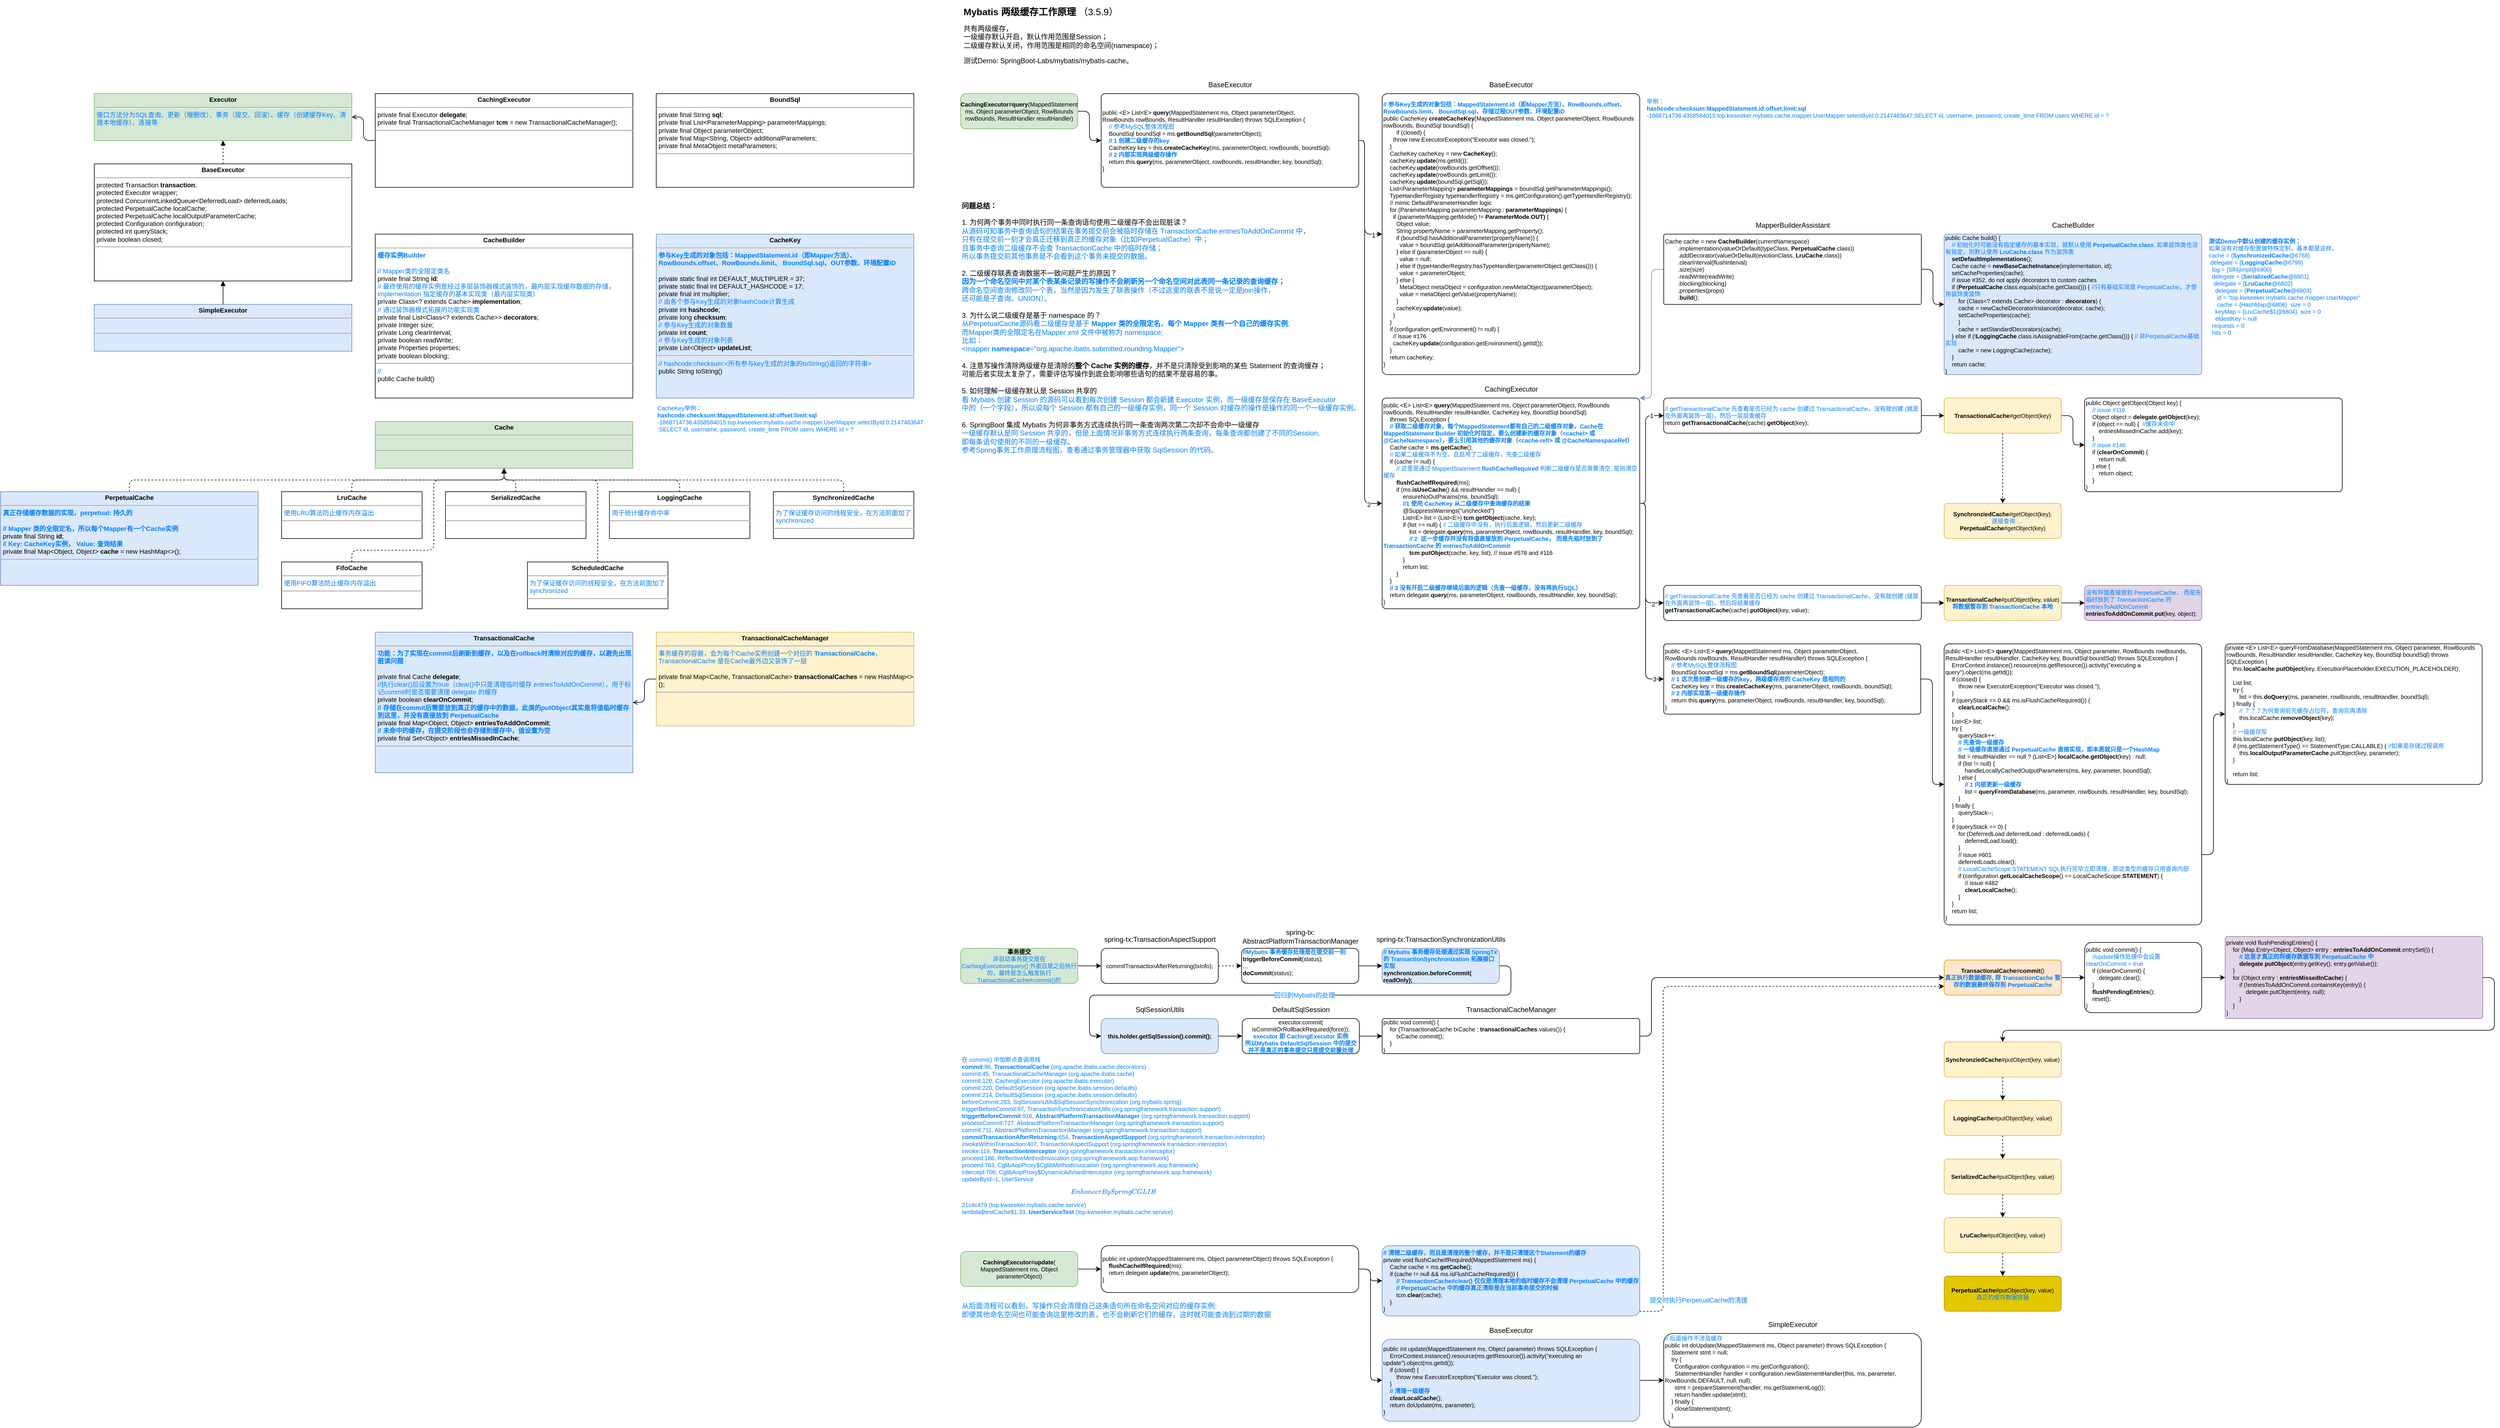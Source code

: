 <mxfile version="21.6.5" type="device">
  <diagram name="第 1 页" id="Euxv3z7wh99awfAnfNUn">
    <mxGraphModel dx="3088" dy="879" grid="1" gridSize="10" guides="1" tooltips="1" connect="1" arrows="1" fold="1" page="1" pageScale="1" pageWidth="827" pageHeight="1169" math="0" shadow="0">
      <root>
        <mxCell id="0" />
        <mxCell id="1" parent="0" />
        <mxCell id="uPxwXOejs5hoWM0QN6wt-1" value="&lt;h1 style=&quot;font-size: 16px;&quot;&gt;Mybatis 两级缓存工作原理&amp;nbsp;&lt;span style=&quot;font-weight: normal&quot;&gt;（3.5.9）&lt;/span&gt;&lt;/h1&gt;&lt;p&gt;共有两级缓存，&lt;br&gt;一级缓存默认开启，默认作用范围是Session；&lt;br&gt;二级缓存默认关闭，作用范围是相同的命名空间(namespace)；&lt;/p&gt;&lt;p&gt;测试Demo: SpringBoot-Labs/mybatis/mybatis-cache。&lt;/p&gt;&lt;p&gt;&lt;/p&gt;" style="text;html=1;strokeColor=none;fillColor=none;spacing=5;spacingTop=-20;whiteSpace=wrap;overflow=hidden;rounded=0;" parent="1" vertex="1">
          <mxGeometry x="40" y="10" width="440" height="110" as="geometry" />
        </mxCell>
        <mxCell id="uPxwXOejs5hoWM0QN6wt-4" value="" style="edgeStyle=orthogonalEdgeStyle;rounded=1;orthogonalLoop=1;jettySize=auto;html=1;" parent="1" source="uPxwXOejs5hoWM0QN6wt-2" target="uPxwXOejs5hoWM0QN6wt-3" edge="1">
          <mxGeometry relative="1" as="geometry" />
        </mxCell>
        <mxCell id="uPxwXOejs5hoWM0QN6wt-2" value="&lt;b&gt;CachingExecutor&lt;/b&gt;#&lt;b&gt;query&lt;/b&gt;(MappedStatement ms, Object parameterObject, RowBounds rowBounds, ResultHandler resultHandler)" style="rounded=1;whiteSpace=wrap;html=1;fillColor=#d5e8d4;strokeColor=#82b366;fontSize=10;" parent="1" vertex="1">
          <mxGeometry x="40" y="160" width="200" height="60" as="geometry" />
        </mxCell>
        <mxCell id="yhzCpn97QrwA5I1gkQgs-11" value="" style="edgeStyle=orthogonalEdgeStyle;rounded=1;orthogonalLoop=1;jettySize=auto;html=1;" parent="1" source="uPxwXOejs5hoWM0QN6wt-3" target="yhzCpn97QrwA5I1gkQgs-10" edge="1">
          <mxGeometry relative="1" as="geometry">
            <Array as="points">
              <mxPoint x="730" y="240" />
              <mxPoint x="730" y="400" />
            </Array>
          </mxGeometry>
        </mxCell>
        <mxCell id="yhzCpn97QrwA5I1gkQgs-16" value="1" style="edgeLabel;html=1;align=center;verticalAlign=middle;resizable=0;points=[];" parent="yhzCpn97QrwA5I1gkQgs-11" vertex="1" connectable="0">
          <mxGeometry x="0.843" y="-2" relative="1" as="geometry">
            <mxPoint as="offset" />
          </mxGeometry>
        </mxCell>
        <mxCell id="yhzCpn97QrwA5I1gkQgs-15" style="edgeStyle=orthogonalEdgeStyle;rounded=1;orthogonalLoop=1;jettySize=auto;html=1;exitX=1;exitY=0.5;exitDx=0;exitDy=0;entryX=0;entryY=0.5;entryDx=0;entryDy=0;" parent="1" source="uPxwXOejs5hoWM0QN6wt-3" target="yhzCpn97QrwA5I1gkQgs-14" edge="1">
          <mxGeometry relative="1" as="geometry">
            <Array as="points">
              <mxPoint x="730" y="240" />
              <mxPoint x="730" y="860" />
            </Array>
          </mxGeometry>
        </mxCell>
        <mxCell id="yhzCpn97QrwA5I1gkQgs-17" value="2" style="edgeLabel;html=1;align=center;verticalAlign=middle;resizable=0;points=[];" parent="yhzCpn97QrwA5I1gkQgs-15" vertex="1" connectable="0">
          <mxGeometry x="0.931" y="-2" relative="1" as="geometry">
            <mxPoint as="offset" />
          </mxGeometry>
        </mxCell>
        <mxCell id="uPxwXOejs5hoWM0QN6wt-3" value="&lt;div style=&quot;font-size: 10px;&quot;&gt;public &amp;lt;E&amp;gt; List&amp;lt;E&amp;gt; &lt;b style=&quot;font-size: 10px;&quot;&gt;query&lt;/b&gt;(MappedStatement ms, Object parameterObject, &lt;br style=&quot;font-size: 10px;&quot;&gt;RowBounds rowBounds, ResultHandler resultHandler) throws SQLException {&lt;/div&gt;&lt;div style=&quot;font-size: 10px;&quot;&gt;&lt;span style=&quot;font-size: 10px;&quot;&gt;&lt;font color=&quot;#007fff&quot; style=&quot;font-size: 10px;&quot;&gt;&amp;nbsp; &amp;nbsp; // 参考MySQL整体流程图&lt;/font&gt;&lt;/span&gt;&lt;/div&gt;&lt;div style=&quot;font-size: 10px;&quot;&gt;&amp;nbsp; &amp;nbsp; BoundSql boundSql = ms.&lt;b style=&quot;font-size: 10px;&quot;&gt;getBoundSql&lt;/b&gt;(parameterObject);&lt;/div&gt;&lt;div style=&quot;font-size: 10px;&quot;&gt;&lt;b style=&quot;font-size: 10px;&quot;&gt;&lt;font color=&quot;#007fff&quot; style=&quot;font-size: 10px;&quot;&gt;&amp;nbsp; &amp;nbsp; // 1 创建二级缓存的key&lt;/font&gt;&lt;/b&gt;&lt;/div&gt;&lt;div style=&quot;font-size: 10px;&quot;&gt;&amp;nbsp; &amp;nbsp; CacheKey key = this.&lt;b style=&quot;font-size: 10px;&quot;&gt;createCacheKey&lt;/b&gt;(ms, parameterObject, rowBounds, boundSql);&lt;/div&gt;&lt;div style=&quot;font-size: 10px;&quot;&gt;&lt;b&gt;&lt;font color=&quot;#007fff&quot;&gt;&amp;nbsp; &amp;nbsp; // 2 内部实现两级缓存操作&lt;/font&gt;&lt;/b&gt;&lt;/div&gt;&lt;div style=&quot;font-size: 10px;&quot;&gt;&amp;nbsp; &amp;nbsp; return this.&lt;b style=&quot;font-size: 10px;&quot;&gt;query&lt;/b&gt;(ms, parameterObject, rowBounds, resultHandler, key, boundSql);&lt;/div&gt;&lt;div style=&quot;font-size: 10px;&quot;&gt;}&lt;/div&gt;" style="rounded=1;whiteSpace=wrap;html=1;align=left;arcSize=4;fontSize=10;" parent="1" vertex="1">
          <mxGeometry x="280" y="160" width="440" height="160" as="geometry" />
        </mxCell>
        <mxCell id="yhzCpn97QrwA5I1gkQgs-1" value="&lt;p style=&quot;margin: 4px 0px 0px; text-align: center; font-size: 11px;&quot;&gt;&lt;b style=&quot;font-size: 11px;&quot;&gt;BoundSql&lt;/b&gt;&lt;/p&gt;&lt;hr style=&quot;font-size: 11px;&quot;&gt;&lt;p style=&quot;margin: 0px 0px 0px 4px; font-size: 11px;&quot;&gt;private final String &lt;b style=&quot;font-size: 11px;&quot;&gt;sql&lt;/b&gt;;&lt;/p&gt;&lt;p style=&quot;margin: 0px 0px 0px 4px; font-size: 11px;&quot;&gt;private final List&amp;lt;ParameterMapping&amp;gt; parameterMappings;&lt;/p&gt;&lt;p style=&quot;margin: 0px 0px 0px 4px; font-size: 11px;&quot;&gt;private final Object parameterObject;&lt;/p&gt;&lt;p style=&quot;margin: 0px 0px 0px 4px; font-size: 11px;&quot;&gt;private final Map&amp;lt;String, Object&amp;gt; additionalParameters;&lt;/p&gt;&lt;p style=&quot;margin: 0px 0px 0px 4px; font-size: 11px;&quot;&gt;private final MetaObject metaParameters;&lt;/p&gt;&lt;hr style=&quot;font-size: 11px;&quot;&gt;&lt;p style=&quot;margin: 0px 0px 0px 4px; font-size: 11px;&quot;&gt;&lt;br style=&quot;font-size: 11px;&quot;&gt;&lt;/p&gt;" style="verticalAlign=top;align=left;overflow=fill;fontSize=11;fontFamily=Helvetica;html=1;whiteSpace=wrap;" parent="1" vertex="1">
          <mxGeometry x="-480" y="160" width="440" height="160" as="geometry" />
        </mxCell>
        <mxCell id="yhzCpn97QrwA5I1gkQgs-8" style="edgeStyle=orthogonalEdgeStyle;rounded=1;orthogonalLoop=1;jettySize=auto;html=1;exitX=0.5;exitY=0;exitDx=0;exitDy=0;dashed=1;endArrow=block;endFill=1;fontSize=11;" parent="1" source="yhzCpn97QrwA5I1gkQgs-2" target="yhzCpn97QrwA5I1gkQgs-7" edge="1">
          <mxGeometry relative="1" as="geometry" />
        </mxCell>
        <mxCell id="yhzCpn97QrwA5I1gkQgs-2" value="&lt;p style=&quot;margin: 4px 0px 0px; text-align: center; font-size: 11px;&quot;&gt;&lt;b style=&quot;font-size: 11px;&quot;&gt;BaseExecutor&lt;/b&gt;&lt;br style=&quot;font-size: 11px;&quot;&gt;&lt;/p&gt;&lt;hr style=&quot;font-size: 11px;&quot;&gt;&lt;p style=&quot;margin: 0px 0px 0px 4px; font-size: 11px;&quot;&gt;protected Transaction &lt;b style=&quot;font-size: 11px;&quot;&gt;transaction&lt;/b&gt;;&lt;/p&gt;&lt;p style=&quot;margin: 0px 0px 0px 4px; font-size: 11px;&quot;&gt;protected Executor wrapper;&lt;/p&gt;&lt;p style=&quot;margin: 0px 0px 0px 4px; font-size: 11px;&quot;&gt;protected ConcurrentLinkedQueue&amp;lt;DeferredLoad&amp;gt; deferredLoads;&lt;/p&gt;&lt;p style=&quot;margin: 0px 0px 0px 4px; font-size: 11px;&quot;&gt;protected PerpetualCache localCache;&lt;/p&gt;&lt;p style=&quot;margin: 0px 0px 0px 4px; font-size: 11px;&quot;&gt;protected PerpetualCache localOutputParameterCache;&lt;/p&gt;&lt;p style=&quot;margin: 0px 0px 0px 4px; font-size: 11px;&quot;&gt;protected Configuration configuration;&lt;/p&gt;&lt;p style=&quot;margin: 0px 0px 0px 4px; font-size: 11px;&quot;&gt;protected int queryStack;&lt;/p&gt;&lt;p style=&quot;margin: 0px 0px 0px 4px; font-size: 11px;&quot;&gt;private boolean closed;&lt;/p&gt;&lt;hr style=&quot;font-size: 11px;&quot;&gt;&lt;p style=&quot;margin: 0px 0px 0px 4px; font-size: 11px;&quot;&gt;&lt;br style=&quot;font-size: 11px;&quot;&gt;&lt;/p&gt;" style="verticalAlign=top;align=left;overflow=fill;fontSize=11;fontFamily=Helvetica;html=1;whiteSpace=wrap;" parent="1" vertex="1">
          <mxGeometry x="-1440" y="280" width="440" height="200" as="geometry" />
        </mxCell>
        <mxCell id="yhzCpn97QrwA5I1gkQgs-6" style="edgeStyle=orthogonalEdgeStyle;rounded=1;orthogonalLoop=1;jettySize=auto;html=1;exitX=0;exitY=0.5;exitDx=0;exitDy=0;entryX=1;entryY=0.5;entryDx=0;entryDy=0;endArrow=open;endFill=0;fontSize=11;" parent="1" source="yhzCpn97QrwA5I1gkQgs-3" target="yhzCpn97QrwA5I1gkQgs-7" edge="1">
          <mxGeometry relative="1" as="geometry" />
        </mxCell>
        <mxCell id="yhzCpn97QrwA5I1gkQgs-3" value="&lt;p style=&quot;margin: 4px 0px 0px; text-align: center; font-size: 11px;&quot;&gt;&lt;b style=&quot;font-size: 11px;&quot;&gt;CachingExecutor&lt;/b&gt;&lt;br style=&quot;font-size: 11px;&quot;&gt;&lt;/p&gt;&lt;hr style=&quot;font-size: 11px;&quot;&gt;&lt;p style=&quot;margin: 0px 0px 0px 4px; font-size: 11px;&quot;&gt;private final Executor &lt;b style=&quot;font-size: 11px;&quot;&gt;delegate&lt;/b&gt;;&lt;br style=&quot;font-size: 11px;&quot;&gt;&lt;/p&gt;&lt;p style=&quot;margin: 0px 0px 0px 4px; font-size: 11px;&quot;&gt;private final TransactionalCacheManager &lt;b style=&quot;font-size: 11px;&quot;&gt;tcm&lt;/b&gt; = new TransactionalCacheManager();&lt;br style=&quot;font-size: 11px;&quot;&gt;&lt;/p&gt;&lt;hr style=&quot;font-size: 11px;&quot;&gt;&lt;p style=&quot;margin: 0px 0px 0px 4px; font-size: 11px;&quot;&gt;&lt;br style=&quot;font-size: 11px;&quot;&gt;&lt;/p&gt;" style="verticalAlign=top;align=left;overflow=fill;fontSize=11;fontFamily=Helvetica;html=1;whiteSpace=wrap;" parent="1" vertex="1">
          <mxGeometry x="-960" y="160" width="440" height="160" as="geometry" />
        </mxCell>
        <mxCell id="yhzCpn97QrwA5I1gkQgs-5" style="edgeStyle=orthogonalEdgeStyle;rounded=1;orthogonalLoop=1;jettySize=auto;html=1;exitX=0.5;exitY=0;exitDx=0;exitDy=0;endArrow=block;endFill=1;fontSize=11;" parent="1" source="yhzCpn97QrwA5I1gkQgs-4" target="yhzCpn97QrwA5I1gkQgs-2" edge="1">
          <mxGeometry relative="1" as="geometry" />
        </mxCell>
        <mxCell id="yhzCpn97QrwA5I1gkQgs-4" value="&lt;p style=&quot;margin: 4px 0px 0px; text-align: center; font-size: 11px;&quot;&gt;&lt;b style=&quot;font-size: 11px;&quot;&gt;SimpleExecutor&lt;/b&gt;&lt;br style=&quot;font-size: 11px;&quot;&gt;&lt;/p&gt;&lt;hr style=&quot;font-size: 11px;&quot;&gt;&lt;p style=&quot;margin: 0px 0px 0px 4px; font-size: 11px;&quot;&gt;&lt;br style=&quot;font-size: 11px;&quot;&gt;&lt;/p&gt;&lt;hr style=&quot;font-size: 11px;&quot;&gt;&lt;p style=&quot;margin: 0px 0px 0px 4px; font-size: 11px;&quot;&gt;&lt;br style=&quot;font-size: 11px;&quot;&gt;&lt;/p&gt;" style="verticalAlign=top;align=left;overflow=fill;fontSize=11;fontFamily=Helvetica;html=1;whiteSpace=wrap;fillColor=#dae8fc;strokeColor=#6c8ebf;" parent="1" vertex="1">
          <mxGeometry x="-1440" y="520" width="440" height="80" as="geometry" />
        </mxCell>
        <mxCell id="yhzCpn97QrwA5I1gkQgs-7" value="&lt;p style=&quot;margin: 4px 0px 0px; text-align: center; font-size: 11px;&quot;&gt;&lt;b style=&quot;font-size: 11px;&quot;&gt;Executor&lt;/b&gt;&lt;/p&gt;&lt;hr style=&quot;font-size: 11px;&quot;&gt;&lt;p style=&quot;margin: 0px 0px 0px 4px; font-size: 11px;&quot;&gt;&lt;font color=&quot;#007fff&quot; style=&quot;font-size: 11px;&quot;&gt;接口方法分为SQL查询、更新（增删改）、事务（提交、回滚）、缓存（创建缓存Key、清理本地缓存&lt;/font&gt;&lt;span style=&quot;color: rgb(0, 127, 255); background-color: initial; font-size: 11px;&quot;&gt;）、连接等&lt;/span&gt;&lt;/p&gt;&lt;p style=&quot;margin: 0px 0px 0px 4px; font-size: 11px;&quot;&gt;&lt;br style=&quot;font-size: 11px;&quot;&gt;&lt;/p&gt;" style="verticalAlign=top;align=left;overflow=fill;fontSize=11;fontFamily=Helvetica;html=1;whiteSpace=wrap;fillColor=#d5e8d4;strokeColor=#82b366;" parent="1" vertex="1">
          <mxGeometry x="-1440" y="160" width="440" height="80" as="geometry" />
        </mxCell>
        <mxCell id="yhzCpn97QrwA5I1gkQgs-9" value="&lt;p style=&quot;margin: 4px 0px 0px; text-align: center; font-size: 11px;&quot;&gt;&lt;b style=&quot;font-size: 11px;&quot;&gt;CacheKey&lt;/b&gt;&lt;br style=&quot;font-size: 11px;&quot;&gt;&lt;/p&gt;&lt;hr style=&quot;font-size: 11px;&quot;&gt;&lt;p style=&quot;margin: 0px 0px 0px 4px; font-size: 11px;&quot;&gt;&lt;font color=&quot;#007fff&quot; style=&quot;font-size: 11px;&quot;&gt;&lt;b style=&quot;font-size: 11px;&quot;&gt;参与Key生成的对象包括：MappedStatement.id（即Mapper方法）、RowBounds.offset、RowBounds.limit、 BoundSql.sql、OUT参数、环境配置ID&lt;br style=&quot;font-size: 11px;&quot;&gt;&lt;/b&gt;&lt;/font&gt;&lt;/p&gt;&lt;p style=&quot;margin: 0px 0px 0px 4px; font-size: 11px;&quot;&gt;&lt;br style=&quot;font-size: 11px;&quot;&gt;&lt;/p&gt;&lt;p style=&quot;margin: 0px 0px 0px 4px; font-size: 11px;&quot;&gt;private static final int DEFAULT_MULTIPLIER = 37;&lt;/p&gt;&lt;p style=&quot;margin: 0px 0px 0px 4px; font-size: 11px;&quot;&gt;private static final int DEFAULT_HASHCODE = 17;&lt;/p&gt;&lt;p style=&quot;margin: 0px 0px 0px 4px; font-size: 11px;&quot;&gt;private final int multiplier;&lt;/p&gt;&lt;p style=&quot;margin: 0px 0px 0px 4px; font-size: 11px;&quot;&gt;&lt;font color=&quot;#007fff&quot; style=&quot;font-size: 11px;&quot;&gt;// 由各个参与Key生成的对象hashCode计算生成&lt;/font&gt;&lt;/p&gt;&lt;p style=&quot;margin: 0px 0px 0px 4px; font-size: 11px;&quot;&gt;private int &lt;b style=&quot;font-size: 11px;&quot;&gt;hashcode&lt;/b&gt;;&lt;/p&gt;&lt;p style=&quot;margin: 0px 0px 0px 4px; font-size: 11px;&quot;&gt;private long &lt;b style=&quot;font-size: 11px;&quot;&gt;checksum&lt;/b&gt;;&lt;/p&gt;&lt;p style=&quot;margin: 0px 0px 0px 4px; font-size: 11px;&quot;&gt;&lt;font color=&quot;#007fff&quot; style=&quot;font-size: 11px;&quot;&gt;// 参与Key生成的对象数量&lt;/font&gt;&lt;/p&gt;&lt;p style=&quot;margin: 0px 0px 0px 4px; font-size: 11px;&quot;&gt;private int &lt;b style=&quot;font-size: 11px;&quot;&gt;count&lt;/b&gt;;&lt;/p&gt;&lt;p style=&quot;margin: 0px 0px 0px 4px; font-size: 11px;&quot;&gt;&lt;font color=&quot;#007fff&quot; style=&quot;font-size: 11px;&quot;&gt;// 参与Key生成的对象列表&lt;/font&gt;&lt;/p&gt;&lt;p style=&quot;margin: 0px 0px 0px 4px; font-size: 11px;&quot;&gt;private List&amp;lt;Object&amp;gt; &lt;b style=&quot;font-size: 11px;&quot;&gt;updateList&lt;/b&gt;;&lt;/p&gt;&lt;hr style=&quot;font-size: 11px;&quot;&gt;&lt;p style=&quot;margin: 0px 0px 0px 4px;&quot;&gt;&lt;font color=&quot;#007fff&quot;&gt;// hashcode:checksum:&amp;lt;所有参与key生成的对象的toString()返回的字符串&amp;gt;&lt;/font&gt;&lt;/p&gt;&lt;p style=&quot;margin: 0px 0px 0px 4px;&quot;&gt;public String toString()&lt;br style=&quot;font-size: 11px;&quot;&gt;&lt;/p&gt;" style="verticalAlign=top;align=left;overflow=fill;fontSize=11;fontFamily=Helvetica;html=1;whiteSpace=wrap;fillColor=#dae8fc;strokeColor=#6c8ebf;" parent="1" vertex="1">
          <mxGeometry x="-480" y="400" width="440" height="280" as="geometry" />
        </mxCell>
        <mxCell id="yhzCpn97QrwA5I1gkQgs-10" value="&lt;div style=&quot;font-size: 10px;&quot;&gt;&lt;b&gt;&lt;font color=&quot;#007fff&quot;&gt;// 参与Key生成的对象包括：MappedStatement.id（即Mapper方法）、RowBounds.offset、RowBounds.limit、 BoundSql.sql、存储过程OUT参数、环境配置ID&lt;/font&gt;&lt;/b&gt;&lt;/div&gt;&lt;div style=&quot;font-size: 10px;&quot;&gt;public CacheKey &lt;b&gt;createCacheKey&lt;/b&gt;(MappedStatement ms, Object parameterObject, RowBounds rowBounds, BoundSql boundSql) {&lt;/div&gt;&lt;div style=&quot;font-size: 10px;&quot;&gt;&amp;nbsp; &amp;nbsp;&amp;nbsp;&amp;nbsp; &amp;nbsp; if (closed) {&lt;/div&gt;&lt;div&gt;&amp;nbsp; &amp;nbsp; &amp;nbsp; throw new ExecutorException(&quot;Executor was closed.&quot;);&lt;/div&gt;&lt;div&gt;&amp;nbsp; &amp;nbsp; }&lt;/div&gt;&lt;div&gt;&amp;nbsp; &amp;nbsp; CacheKey cacheKey = new &lt;b&gt;CacheKey&lt;/b&gt;();&lt;/div&gt;&lt;div&gt;&amp;nbsp; &amp;nbsp; cacheKey.&lt;b&gt;update&lt;/b&gt;(ms.getId());&lt;/div&gt;&lt;div&gt;&amp;nbsp; &amp;nbsp; cacheKey.&lt;b&gt;update&lt;/b&gt;(rowBounds.getOffset());&lt;/div&gt;&lt;div&gt;&amp;nbsp; &amp;nbsp; cacheKey.&lt;b&gt;update&lt;/b&gt;(rowBounds.getLimit());&lt;/div&gt;&lt;div&gt;&amp;nbsp; &amp;nbsp; cacheKey.&lt;b&gt;update&lt;/b&gt;(boundSql.getSql());&lt;/div&gt;&lt;div&gt;&amp;nbsp; &amp;nbsp; List&amp;lt;ParameterMapping&amp;gt; &lt;b&gt;parameterMappings&lt;/b&gt; = boundSql.getParameterMappings();&lt;/div&gt;&lt;div&gt;&amp;nbsp; &amp;nbsp; TypeHandlerRegistry typeHandlerRegistry = ms.getConfiguration().getTypeHandlerRegistry();&lt;/div&gt;&lt;div&gt;&amp;nbsp; &amp;nbsp; // mimic DefaultParameterHandler logic&lt;/div&gt;&lt;div&gt;&amp;nbsp; &amp;nbsp; for (ParameterMapping parameterMapping : &lt;b&gt;parameterMappings&lt;/b&gt;) {&lt;/div&gt;&lt;div&gt;&amp;nbsp; &amp;nbsp; &amp;nbsp; if (parameterMapping.getMode() != &lt;b&gt;ParameterMode.OUT)&lt;/b&gt; {&lt;/div&gt;&lt;div&gt;&amp;nbsp; &amp;nbsp; &amp;nbsp; &amp;nbsp; Object value;&lt;/div&gt;&lt;div&gt;&amp;nbsp; &amp;nbsp; &amp;nbsp; &amp;nbsp; String propertyName = parameterMapping.getProperty();&lt;/div&gt;&lt;div&gt;&amp;nbsp; &amp;nbsp; &amp;nbsp; &amp;nbsp; if (boundSql.hasAdditionalParameter(propertyName)) {&lt;/div&gt;&lt;div&gt;&amp;nbsp; &amp;nbsp; &amp;nbsp; &amp;nbsp; &amp;nbsp; value = boundSql.getAdditionalParameter(propertyName);&lt;/div&gt;&lt;div&gt;&amp;nbsp; &amp;nbsp; &amp;nbsp; &amp;nbsp; } else if (parameterObject == null) {&lt;/div&gt;&lt;div&gt;&amp;nbsp; &amp;nbsp; &amp;nbsp; &amp;nbsp; &amp;nbsp; value = null;&lt;/div&gt;&lt;div&gt;&amp;nbsp; &amp;nbsp; &amp;nbsp; &amp;nbsp; } else if (typeHandlerRegistry.hasTypeHandler(parameterObject.getClass())) {&lt;/div&gt;&lt;div&gt;&amp;nbsp; &amp;nbsp; &amp;nbsp; &amp;nbsp; &amp;nbsp; value = parameterObject;&lt;/div&gt;&lt;div&gt;&amp;nbsp; &amp;nbsp; &amp;nbsp; &amp;nbsp; } else {&lt;/div&gt;&lt;div&gt;&amp;nbsp; &amp;nbsp; &amp;nbsp; &amp;nbsp; &amp;nbsp; MetaObject metaObject = configuration.newMetaObject(parameterObject);&lt;/div&gt;&lt;div&gt;&amp;nbsp; &amp;nbsp; &amp;nbsp; &amp;nbsp; &amp;nbsp; value = metaObject.getValue(propertyName);&lt;/div&gt;&lt;div&gt;&amp;nbsp; &amp;nbsp; &amp;nbsp; &amp;nbsp; }&lt;/div&gt;&lt;div&gt;&amp;nbsp; &amp;nbsp; &amp;nbsp; &amp;nbsp; cacheKey.&lt;b&gt;update&lt;/b&gt;(value);&lt;/div&gt;&lt;div&gt;&amp;nbsp; &amp;nbsp; &amp;nbsp; }&lt;/div&gt;&lt;div&gt;&amp;nbsp; &amp;nbsp; }&lt;/div&gt;&lt;div&gt;&amp;nbsp; &amp;nbsp; if (configuration.getEnvironment() != null) {&lt;/div&gt;&lt;div&gt;&amp;nbsp; &amp;nbsp; &amp;nbsp; // issue #176&lt;/div&gt;&lt;div&gt;&amp;nbsp; &amp;nbsp; &amp;nbsp; cacheKey.&lt;b&gt;update&lt;/b&gt;(configuration.getEnvironment().getId());&lt;/div&gt;&lt;div&gt;&amp;nbsp; &amp;nbsp; }&lt;/div&gt;&lt;div&gt;&amp;nbsp; &amp;nbsp; return cacheKey;&lt;/div&gt;&lt;div style=&quot;font-size: 10px;&quot;&gt;}&lt;/div&gt;" style="rounded=1;whiteSpace=wrap;html=1;align=left;arcSize=2;fontSize=10;" parent="1" vertex="1">
          <mxGeometry x="760" y="160" width="440" height="480" as="geometry" />
        </mxCell>
        <mxCell id="yhzCpn97QrwA5I1gkQgs-12" value="BaseExecutor" style="text;html=1;align=center;verticalAlign=middle;resizable=0;points=[];autosize=1;strokeColor=none;fillColor=none;" parent="1" vertex="1">
          <mxGeometry x="930" y="130" width="100" height="30" as="geometry" />
        </mxCell>
        <mxCell id="yhzCpn97QrwA5I1gkQgs-13" value="&lt;font color=&quot;#007fff&quot;&gt;举例：&lt;br&gt;&lt;b&gt;hashcode:checksum:MappedStatement.id:offset:limit:sql&lt;br&gt;&lt;/b&gt;-1868714736:4358584015:top.kwseeker.mybatis.cache.mapper.UserMapper.selectById:0:2147483647:SELECT id, username, password, create_time FROM users WHERE id = ?&lt;/font&gt;" style="text;html=1;align=left;verticalAlign=middle;resizable=0;points=[];autosize=1;strokeColor=none;fillColor=none;fontSize=10;" parent="1" vertex="1">
          <mxGeometry x="1210" y="160" width="810" height="50" as="geometry" />
        </mxCell>
        <mxCell id="yhzCpn97QrwA5I1gkQgs-27" value="" style="edgeStyle=orthogonalEdgeStyle;rounded=1;orthogonalLoop=1;jettySize=auto;html=1;" parent="1" source="yhzCpn97QrwA5I1gkQgs-14" target="yhzCpn97QrwA5I1gkQgs-26" edge="1">
          <mxGeometry relative="1" as="geometry">
            <Array as="points">
              <mxPoint x="1210" y="860" />
              <mxPoint x="1210" y="710" />
            </Array>
          </mxGeometry>
        </mxCell>
        <mxCell id="yhzCpn97QrwA5I1gkQgs-28" value="1" style="edgeLabel;html=1;align=center;verticalAlign=middle;resizable=0;points=[];" parent="yhzCpn97QrwA5I1gkQgs-27" vertex="1" connectable="0">
          <mxGeometry x="0.146" y="-2" relative="1" as="geometry">
            <mxPoint x="8" y="-51" as="offset" />
          </mxGeometry>
        </mxCell>
        <mxCell id="yhzCpn97QrwA5I1gkQgs-39" style="edgeStyle=orthogonalEdgeStyle;rounded=1;orthogonalLoop=1;jettySize=auto;html=1;exitX=1;exitY=0.5;exitDx=0;exitDy=0;" parent="1" source="yhzCpn97QrwA5I1gkQgs-14" target="yhzCpn97QrwA5I1gkQgs-38" edge="1">
          <mxGeometry relative="1" as="geometry">
            <Array as="points">
              <mxPoint x="1210" y="860" />
              <mxPoint x="1210" y="1030" />
            </Array>
          </mxGeometry>
        </mxCell>
        <mxCell id="yhzCpn97QrwA5I1gkQgs-40" value="2" style="edgeLabel;html=1;align=center;verticalAlign=middle;resizable=0;points=[];" parent="yhzCpn97QrwA5I1gkQgs-39" vertex="1" connectable="0">
          <mxGeometry x="0.826" y="-2" relative="1" as="geometry">
            <mxPoint as="offset" />
          </mxGeometry>
        </mxCell>
        <mxCell id="yhzCpn97QrwA5I1gkQgs-117" style="edgeStyle=orthogonalEdgeStyle;rounded=1;orthogonalLoop=1;jettySize=auto;html=1;exitX=1;exitY=0.5;exitDx=0;exitDy=0;entryX=0;entryY=0.5;entryDx=0;entryDy=0;" parent="1" source="yhzCpn97QrwA5I1gkQgs-14" target="yhzCpn97QrwA5I1gkQgs-118" edge="1">
          <mxGeometry relative="1" as="geometry">
            <mxPoint x="1241" y="1150" as="targetPoint" />
            <Array as="points">
              <mxPoint x="1210" y="860" />
              <mxPoint x="1210" y="1160" />
            </Array>
          </mxGeometry>
        </mxCell>
        <mxCell id="yhzCpn97QrwA5I1gkQgs-120" value="3" style="edgeLabel;html=1;align=center;verticalAlign=middle;resizable=0;points=[];" parent="yhzCpn97QrwA5I1gkQgs-117" vertex="1" connectable="0">
          <mxGeometry x="0.906" relative="1" as="geometry">
            <mxPoint as="offset" />
          </mxGeometry>
        </mxCell>
        <mxCell id="yhzCpn97QrwA5I1gkQgs-14" value="&lt;div style=&quot;&quot;&gt;&lt;div style=&quot;font-size: 10px;&quot;&gt;public &amp;lt;E&amp;gt; List&amp;lt;E&amp;gt; &lt;b&gt;query&lt;/b&gt;(MappedStatement ms, Object parameterObject, RowBounds rowBounds, ResultHandler resultHandler, CacheKey key, BoundSql boundSql)&lt;/div&gt;&lt;div style=&quot;font-size: 10px;&quot;&gt;&amp;nbsp; &amp;nbsp; throws SQLException {&lt;/div&gt;&lt;div style=&quot;&quot;&gt;&lt;span style=&quot;font-size: 10px; background-color: initial;&quot;&gt;&lt;font color=&quot;#007fff&quot;&gt;&lt;b&gt;&amp;nbsp; &amp;nbsp; // 获取二级缓存对象，每个MappedStatement都有自己的二级缓存对象，Cache在MappedStatement Builder 初始化时指定，要么创建新的缓存对象（&amp;lt;cache/&amp;gt; 或 @CacheNamespace），要么引用其他的缓存对象&lt;/b&gt;&lt;/font&gt;&lt;/span&gt;&lt;font color=&quot;#007fff&quot;&gt;&lt;b&gt;（&amp;lt;cache-ref/&amp;gt; 或 @CacheNamespaceRef）&lt;/b&gt;&lt;/font&gt;&lt;/div&gt;&lt;div style=&quot;font-size: 10px;&quot;&gt;&amp;nbsp; &amp;nbsp; Cache cache = &lt;b&gt;ms&lt;/b&gt;.&lt;b&gt;getCache&lt;/b&gt;();&lt;/div&gt;&lt;div style=&quot;font-size: 10px;&quot;&gt;&lt;font color=&quot;#007fff&quot;&gt;&amp;nbsp; &amp;nbsp; // 如果二级缓存不为空，且启用了二级缓存，先查二级缓存&lt;/font&gt;&lt;/div&gt;&lt;div style=&quot;font-size: 10px;&quot;&gt;&amp;nbsp; &amp;nbsp; if (cache != null) {&lt;/div&gt;&lt;div style=&quot;font-size: 10px;&quot;&gt;&lt;span style=&quot;&quot;&gt;&lt;span style=&quot;&quot;&gt;&amp;nbsp;&amp;nbsp;&amp;nbsp;&amp;nbsp;&lt;span style=&quot;&quot;&gt;&lt;span style=&quot;&quot;&gt;&amp;nbsp;&amp;nbsp;&amp;nbsp;&amp;nbsp;&lt;/span&gt;&lt;/span&gt;&lt;/span&gt;&lt;/span&gt;&lt;font color=&quot;#007fff&quot;&gt;// 这里是通过 MappedStatement.&lt;b&gt;flushCacheRequired&lt;/b&gt; 判断二级缓存是否需要清空, 是则清空缓存&lt;/font&gt;&lt;br&gt;&lt;/div&gt;&lt;div style=&quot;font-size: 10px;&quot;&gt;&amp;nbsp; &amp;nbsp; &amp;nbsp; &amp;nbsp; &lt;b&gt;flushCacheIfRequired&lt;/b&gt;(ms);&amp;nbsp;&lt;/div&gt;&lt;div style=&quot;font-size: 10px;&quot;&gt;&amp;nbsp; &amp;nbsp; &amp;nbsp; &amp;nbsp; if (ms.&lt;b&gt;isUseCache&lt;/b&gt;() &amp;amp;&amp;amp; resultHandler == null) {&lt;/div&gt;&lt;div style=&quot;font-size: 10px;&quot;&gt;&amp;nbsp; &amp;nbsp; &amp;nbsp; &amp;nbsp; &amp;nbsp; &amp;nbsp; ensureNoOutParams(ms, boundSql);&lt;/div&gt;&lt;div style=&quot;font-size: 10px;&quot;&gt;&lt;b&gt;&lt;font color=&quot;#007fff&quot;&gt;&amp;nbsp; &amp;nbsp; &amp;nbsp; &amp;nbsp; &amp;nbsp; &amp;nbsp; //1 使用 CacheKey 从二级缓存中查询缓存的结果&lt;/font&gt;&lt;/b&gt;&lt;/div&gt;&lt;div style=&quot;font-size: 10px;&quot;&gt;&amp;nbsp; &amp;nbsp; &amp;nbsp; &amp;nbsp; &amp;nbsp; &amp;nbsp; @SuppressWarnings(&quot;unchecked&quot;)&lt;/div&gt;&lt;div style=&quot;font-size: 10px;&quot;&gt;&amp;nbsp; &amp;nbsp; &amp;nbsp; &amp;nbsp; &amp;nbsp; &amp;nbsp; List&amp;lt;E&amp;gt; list = (List&amp;lt;E&amp;gt;) &lt;b&gt;tcm&lt;/b&gt;.&lt;b&gt;getObject&lt;/b&gt;(cache, key);&lt;/div&gt;&lt;div style=&quot;font-size: 10px;&quot;&gt;&amp;nbsp; &amp;nbsp; &amp;nbsp; &amp;nbsp; &amp;nbsp; &amp;nbsp; if (list == null) { &lt;font color=&quot;#007fff&quot;&gt;// 二级缓存中没有，执行后面逻辑，然后更新二级缓存&lt;/font&gt;&lt;/div&gt;&lt;div style=&quot;font-size: 10px;&quot;&gt;&amp;nbsp; &amp;nbsp; &amp;nbsp; &amp;nbsp; &amp;nbsp; &amp;nbsp; &amp;nbsp; &amp;nbsp; list = delegate.&lt;b&gt;query&lt;/b&gt;(ms, parameterObject, rowBounds, resultHandler, key, boundSql);&lt;/div&gt;&lt;div style=&quot;&quot;&gt;&lt;span style=&quot;font-size: 10px;&quot;&gt;&lt;span style=&quot;&quot;&gt;&amp;nbsp;&amp;nbsp;&amp;nbsp;&amp;nbsp;&lt;/span&gt;&lt;/span&gt;&lt;span style=&quot;font-size: 10px;&quot;&gt;&lt;span style=&quot;&quot;&gt;&amp;nbsp; &amp;nbsp; &amp;nbsp; &amp;nbsp; &amp;nbsp; &amp;nbsp;&amp;nbsp;&lt;/span&gt;&lt;/span&gt;&lt;b style=&quot;font-size: 10px;&quot;&gt;&lt;font color=&quot;#007fff&quot;&gt;// 2&amp;nbsp; 这一步缓存并没有将值直接放到&amp;nbsp;&lt;/font&gt;&lt;/b&gt;&lt;font color=&quot;#007fff&quot;&gt;&lt;b&gt;PerpetualCache， 而是先临时放到了 TransactionCache 的&amp;nbsp;&lt;/b&gt;&lt;/font&gt;&lt;font color=&quot;#007fff&quot;&gt;&lt;b&gt;entriesToAddOnCommit&lt;/b&gt;&lt;/font&gt;&lt;br&gt;&lt;/div&gt;&lt;div style=&quot;font-size: 10px;&quot;&gt;&amp;nbsp; &amp;nbsp; &amp;nbsp; &amp;nbsp; &amp;nbsp; &amp;nbsp; &amp;nbsp; &amp;nbsp; &lt;b&gt;tcm&lt;/b&gt;.&lt;b&gt;putObject&lt;/b&gt;(cache, key, list); // issue #578 and #116&lt;/div&gt;&lt;div style=&quot;font-size: 10px;&quot;&gt;&amp;nbsp; &amp;nbsp; &amp;nbsp; &amp;nbsp; &amp;nbsp; &amp;nbsp; }&lt;/div&gt;&lt;div style=&quot;font-size: 10px;&quot;&gt;&amp;nbsp; &amp;nbsp; &amp;nbsp; &amp;nbsp; &amp;nbsp; &amp;nbsp; return list;&lt;/div&gt;&lt;div style=&quot;font-size: 10px;&quot;&gt;&amp;nbsp; &amp;nbsp; &amp;nbsp; &amp;nbsp; }&lt;/div&gt;&lt;div style=&quot;font-size: 10px;&quot;&gt;&amp;nbsp; &amp;nbsp; }&lt;/div&gt;&lt;div style=&quot;font-size: 10px;&quot;&gt;&lt;b&gt;&amp;nbsp; &amp;nbsp; &lt;font color=&quot;#007fff&quot;&gt;// 3 没有开启二级缓存继续后面的逻辑（先查一级缓存，没有再执行SQL）&lt;/font&gt;&lt;/b&gt;&lt;/div&gt;&lt;div style=&quot;font-size: 10px;&quot;&gt;&amp;nbsp; &amp;nbsp; return delegate.&lt;b&gt;query&lt;/b&gt;(ms, parameterObject, rowBounds, resultHandler, key, boundSql);&lt;/div&gt;&lt;div style=&quot;font-size: 10px;&quot;&gt;}&lt;/div&gt;&lt;/div&gt;" style="rounded=1;whiteSpace=wrap;html=1;align=left;arcSize=2;fontSize=10;" parent="1" vertex="1">
          <mxGeometry x="760" y="680" width="440" height="360" as="geometry" />
        </mxCell>
        <mxCell id="yhzCpn97QrwA5I1gkQgs-20" style="edgeStyle=orthogonalEdgeStyle;rounded=1;orthogonalLoop=1;jettySize=auto;html=1;exitX=0;exitY=0.5;exitDx=0;exitDy=0;entryX=1;entryY=0;entryDx=0;entryDy=0;fillColor=#dae8fc;strokeColor=#6c8ebf;" parent="1" source="yhzCpn97QrwA5I1gkQgs-18" target="yhzCpn97QrwA5I1gkQgs-14" edge="1">
          <mxGeometry relative="1" as="geometry">
            <Array as="points">
              <mxPoint x="1220" y="460" />
              <mxPoint x="1220" y="680" />
            </Array>
          </mxGeometry>
        </mxCell>
        <mxCell id="yhzCpn97QrwA5I1gkQgs-23" value="" style="edgeStyle=orthogonalEdgeStyle;rounded=1;orthogonalLoop=1;jettySize=auto;html=1;" parent="1" source="yhzCpn97QrwA5I1gkQgs-18" target="yhzCpn97QrwA5I1gkQgs-22" edge="1">
          <mxGeometry relative="1" as="geometry" />
        </mxCell>
        <mxCell id="yhzCpn97QrwA5I1gkQgs-18" value="&lt;div style=&quot;&quot;&gt;&lt;div style=&quot;font-size: 10px;&quot;&gt;&lt;div&gt;Cache cache = new &lt;b&gt;CacheBuilder&lt;/b&gt;(currentNamespace)&lt;/div&gt;&lt;div&gt;&amp;nbsp; &amp;nbsp; &amp;nbsp; &amp;nbsp; .implementation(valueOrDefault(typeClass, &lt;b&gt;PerpetualCache&lt;/b&gt;.class))&lt;/div&gt;&lt;div&gt;&amp;nbsp; &amp;nbsp; &amp;nbsp; &amp;nbsp; .addDecorator(valueOrDefault(evictionClass, &lt;b&gt;LruCache&lt;/b&gt;.class))&lt;/div&gt;&lt;div&gt;&amp;nbsp; &amp;nbsp; &amp;nbsp; &amp;nbsp; .clearInterval(flushInterval)&lt;/div&gt;&lt;div&gt;&amp;nbsp; &amp;nbsp; &amp;nbsp; &amp;nbsp; .size(size)&lt;/div&gt;&lt;div&gt;&amp;nbsp; &amp;nbsp; &amp;nbsp; &amp;nbsp; .readWrite(readWrite)&lt;/div&gt;&lt;div&gt;&amp;nbsp; &amp;nbsp; &amp;nbsp; &amp;nbsp; .blocking(blocking)&lt;/div&gt;&lt;div&gt;&amp;nbsp; &amp;nbsp; &amp;nbsp; &amp;nbsp; .properties(props)&lt;/div&gt;&lt;div&gt;&amp;nbsp; &amp;nbsp; &amp;nbsp; &amp;nbsp; .&lt;b&gt;build&lt;/b&gt;();&lt;/div&gt;&lt;/div&gt;&lt;/div&gt;" style="rounded=1;whiteSpace=wrap;html=1;align=left;arcSize=2;fontSize=10;" parent="1" vertex="1">
          <mxGeometry x="1241" y="400" width="440" height="120" as="geometry" />
        </mxCell>
        <mxCell id="yhzCpn97QrwA5I1gkQgs-19" value="MapperBuilderAssistant" style="text;html=1;align=center;verticalAlign=middle;resizable=0;points=[];autosize=1;strokeColor=none;fillColor=none;" parent="1" vertex="1">
          <mxGeometry x="1386" y="370" width="150" height="30" as="geometry" />
        </mxCell>
        <mxCell id="yhzCpn97QrwA5I1gkQgs-21" value="&lt;p style=&quot;margin: 4px 0px 0px; text-align: center; font-size: 11px;&quot;&gt;&lt;b style=&quot;font-size: 11px;&quot;&gt;CacheBuilder&lt;/b&gt;&lt;br style=&quot;font-size: 11px;&quot;&gt;&lt;/p&gt;&lt;hr style=&quot;font-size: 11px;&quot;&gt;&lt;p style=&quot;margin: 0px 0px 0px 4px; font-size: 11px;&quot;&gt;&lt;font color=&quot;#007fff&quot;&gt;&lt;b&gt;缓存实例Builder&lt;/b&gt;&lt;/font&gt;&lt;/p&gt;&lt;p style=&quot;margin: 0px 0px 0px 4px; font-size: 11px;&quot;&gt;&lt;br style=&quot;font-size: 11px;&quot;&gt;&lt;/p&gt;&lt;p style=&quot;margin: 0px 0px 0px 4px; font-size: 11px;&quot;&gt;&lt;font color=&quot;#007fff&quot;&gt;// Mapper类的全限定类名&lt;/font&gt;&lt;/p&gt;&lt;p style=&quot;margin: 0px 0px 0px 4px;&quot;&gt;private final String &lt;b&gt;id&lt;/b&gt;;&lt;/p&gt;&lt;p style=&quot;margin: 0px 0px 0px 4px;&quot;&gt;&lt;font color=&quot;#007fff&quot;&gt;// 最终使用的缓存实例是经过多层装饰器模式装饰的，最内层实现缓存数据的存储，implementation 指定缓存的基本实现类（最内层实现类）&lt;/font&gt;&lt;/p&gt;&lt;p style=&quot;margin: 0px 0px 0px 4px;&quot;&gt;private Class&amp;lt;? extends Cache&amp;gt; &lt;b&gt;implementation&lt;/b&gt;;&lt;/p&gt;&lt;p style=&quot;margin: 0px 0px 0px 4px;&quot;&gt;&lt;font color=&quot;#007fff&quot;&gt;// 通过装饰器模式拓展的功能实现类&lt;/font&gt;&lt;/p&gt;&lt;p style=&quot;margin: 0px 0px 0px 4px;&quot;&gt;private final List&amp;lt;Class&amp;lt;? extends Cache&amp;gt;&amp;gt; &lt;b&gt;decorators&lt;/b&gt;;&lt;/p&gt;&lt;p style=&quot;margin: 0px 0px 0px 4px;&quot;&gt;private Integer size;&lt;/p&gt;&lt;p style=&quot;margin: 0px 0px 0px 4px;&quot;&gt;private Long clearInterval;&lt;/p&gt;&lt;p style=&quot;margin: 0px 0px 0px 4px;&quot;&gt;private boolean readWrite;&lt;/p&gt;&lt;p style=&quot;margin: 0px 0px 0px 4px;&quot;&gt;private Properties properties;&lt;/p&gt;&lt;p style=&quot;margin: 0px 0px 0px 4px;&quot;&gt;private boolean blocking;&lt;/p&gt;&lt;hr style=&quot;font-size: 11px;&quot;&gt;&lt;p style=&quot;margin: 0px 0px 0px 4px;&quot;&gt;&lt;font color=&quot;#007fff&quot;&gt;//&amp;nbsp;&lt;/font&gt;&lt;/p&gt;&lt;p style=&quot;margin: 0px 0px 0px 4px;&quot;&gt;public Cache build()&lt;br style=&quot;font-size: 11px;&quot;&gt;&lt;/p&gt;" style="verticalAlign=top;align=left;overflow=fill;fontSize=11;fontFamily=Helvetica;html=1;whiteSpace=wrap;" parent="1" vertex="1">
          <mxGeometry x="-960" y="400" width="440" height="280" as="geometry" />
        </mxCell>
        <mxCell id="yhzCpn97QrwA5I1gkQgs-22" value="&lt;div style=&quot;&quot;&gt;&lt;div style=&quot;&quot;&gt;&lt;div style=&quot;&quot;&gt;public Cache build() {&lt;/div&gt;&lt;div style=&quot;&quot;&gt;&amp;nbsp; &amp;nbsp;&lt;font color=&quot;#007fff&quot;&gt; // 初始化时可能没有指定缓存的基本实现，就默认使用 &lt;b&gt;PerpetualCache.class&lt;/b&gt;, 如果装饰类也没有指定，则默认使用 &lt;b&gt;LruCache.class &lt;/b&gt;作为装饰类&lt;/font&gt;&lt;/div&gt;&lt;div style=&quot;&quot;&gt;&amp;nbsp; &amp;nbsp; &lt;b&gt;setDefaultImplementations&lt;/b&gt;();&lt;/div&gt;&lt;div style=&quot;&quot;&gt;&amp;nbsp; &amp;nbsp; Cache cache = &lt;b&gt;newBaseCacheInstance&lt;/b&gt;(implementation, id);&lt;/div&gt;&lt;div style=&quot;&quot;&gt;&amp;nbsp; &amp;nbsp; setCacheProperties(cache);&lt;/div&gt;&lt;div style=&quot;&quot;&gt;&amp;nbsp; &amp;nbsp; // issue #352, do not apply decorators to custom caches&lt;/div&gt;&lt;div style=&quot;&quot;&gt;&amp;nbsp; &amp;nbsp; if (&lt;b&gt;PerpetualCache&lt;/b&gt;.class.equals(cache.getClass())) { &lt;font color=&quot;#007fff&quot;&gt;//只有基础实现是&amp;nbsp;PerpetualCache，才使用装饰类装饰&lt;/font&gt;&lt;/div&gt;&lt;div style=&quot;&quot;&gt;&amp;nbsp; &amp;nbsp; &amp;nbsp; &amp;nbsp; for (Class&amp;lt;? extends Cache&amp;gt; decorator : &lt;b&gt;decorators&lt;/b&gt;) {&lt;/div&gt;&lt;div style=&quot;&quot;&gt;&amp;nbsp; &amp;nbsp; &amp;nbsp; &amp;nbsp; cache = newCacheDecoratorInstance(decorator, cache);&lt;/div&gt;&lt;div style=&quot;&quot;&gt;&amp;nbsp; &amp;nbsp; &amp;nbsp; &amp;nbsp; setCacheProperties(cache);&lt;/div&gt;&lt;div style=&quot;&quot;&gt;&amp;nbsp; &amp;nbsp; &amp;nbsp; &amp;nbsp; }&lt;/div&gt;&lt;div style=&quot;&quot;&gt;&amp;nbsp; &amp;nbsp; &amp;nbsp; &amp;nbsp; cache = setStandardDecorators(cache);&lt;/div&gt;&lt;div style=&quot;&quot;&gt;&amp;nbsp; &amp;nbsp; } else if (!&lt;b&gt;LoggingCache&lt;/b&gt;.class.isAssignableFrom(cache.getClass())) { &lt;font color=&quot;#007fff&quot;&gt;// 非PerpetualCache基础实现&lt;/font&gt;&lt;/div&gt;&lt;div style=&quot;&quot;&gt;&amp;nbsp; &amp;nbsp; &amp;nbsp; &amp;nbsp; cache = new LoggingCache(cache);&lt;/div&gt;&lt;div style=&quot;&quot;&gt;&amp;nbsp; &amp;nbsp; }&lt;/div&gt;&lt;div style=&quot;&quot;&gt;&amp;nbsp; &amp;nbsp; return cache;&lt;/div&gt;&lt;div style=&quot;&quot;&gt;}&lt;/div&gt;&lt;/div&gt;&lt;/div&gt;" style="rounded=1;whiteSpace=wrap;html=1;align=left;arcSize=2;fontSize=10;fillColor=#dae8fc;strokeColor=#6c8ebf;" parent="1" vertex="1">
          <mxGeometry x="1720" y="400" width="440" height="240" as="geometry" />
        </mxCell>
        <mxCell id="yhzCpn97QrwA5I1gkQgs-24" value="CacheBuilder" style="text;html=1;align=center;verticalAlign=middle;resizable=0;points=[];autosize=1;strokeColor=none;fillColor=none;" parent="1" vertex="1">
          <mxGeometry x="1890" y="370" width="100" height="30" as="geometry" />
        </mxCell>
        <mxCell id="yhzCpn97QrwA5I1gkQgs-25" value="&lt;div&gt;&lt;font color=&quot;#007fff&quot;&gt;&lt;b&gt;测试Demo中默认创建的缓存实例：&lt;/b&gt;&lt;/font&gt;&lt;/div&gt;&lt;div&gt;&lt;font color=&quot;#007fff&quot;&gt;如果没有对缓存配置做特殊定制，基本都是这样。&lt;/font&gt;&lt;/div&gt;&lt;div&gt;&lt;font color=&quot;#007fff&quot;&gt;cache = {&lt;b&gt;SynchronizedCache&lt;/b&gt;@6768}&amp;nbsp;&lt;/font&gt;&lt;/div&gt;&lt;div&gt;&lt;font color=&quot;#007fff&quot;&gt;&amp;nbsp;delegate = {&lt;b&gt;LoggingCache&lt;/b&gt;@6799}&amp;nbsp;&lt;/font&gt;&lt;/div&gt;&lt;div&gt;&lt;font color=&quot;#007fff&quot;&gt;&amp;nbsp; log = {Slf4jImpl@6800}&amp;nbsp;&lt;/font&gt;&lt;/div&gt;&lt;div&gt;&lt;font color=&quot;#007fff&quot;&gt;&amp;nbsp; delegate = {&lt;b&gt;SerializedCache&lt;/b&gt;@6801}&amp;nbsp;&lt;/font&gt;&lt;/div&gt;&lt;div&gt;&lt;font color=&quot;#007fff&quot;&gt;&amp;nbsp; &amp;nbsp;delegate = {&lt;b&gt;LruCache&lt;/b&gt;@6802}&amp;nbsp;&lt;/font&gt;&lt;/div&gt;&lt;div&gt;&lt;font color=&quot;#007fff&quot;&gt;&amp;nbsp; &amp;nbsp; delegate = {&lt;b&gt;PerpetualCache&lt;/b&gt;@6803}&amp;nbsp;&lt;/font&gt;&lt;/div&gt;&lt;div&gt;&lt;font color=&quot;#007fff&quot;&gt;&amp;nbsp; &amp;nbsp; &amp;nbsp;id = &quot;top.kwseeker.mybatis.cache.mapper.UserMapper&quot;&lt;/font&gt;&lt;/div&gt;&lt;div&gt;&lt;font color=&quot;#007fff&quot;&gt;&amp;nbsp; &amp;nbsp; &amp;nbsp;cache = {HashMap@6806}&amp;nbsp; size = 0&lt;/font&gt;&lt;/div&gt;&lt;div&gt;&lt;font color=&quot;#007fff&quot;&gt;&amp;nbsp; &amp;nbsp; keyMap = {LruCache$1@6804}&amp;nbsp; size = 0&lt;/font&gt;&lt;/div&gt;&lt;div&gt;&lt;font color=&quot;#007fff&quot;&gt;&amp;nbsp; &amp;nbsp; eldestKey = null&lt;/font&gt;&lt;/div&gt;&lt;div&gt;&lt;font color=&quot;#007fff&quot;&gt;&amp;nbsp; requests = 0&lt;/font&gt;&lt;/div&gt;&lt;div&gt;&lt;font color=&quot;#007fff&quot;&gt;&amp;nbsp; hits = 0&lt;/font&gt;&lt;/div&gt;" style="text;html=1;align=left;verticalAlign=middle;resizable=0;points=[];autosize=1;strokeColor=none;fillColor=none;fontSize=10;" parent="1" vertex="1">
          <mxGeometry x="2170" y="400" width="280" height="180" as="geometry" />
        </mxCell>
        <mxCell id="yhzCpn97QrwA5I1gkQgs-33" value="" style="edgeStyle=orthogonalEdgeStyle;rounded=1;orthogonalLoop=1;jettySize=auto;html=1;" parent="1" source="yhzCpn97QrwA5I1gkQgs-26" target="yhzCpn97QrwA5I1gkQgs-32" edge="1">
          <mxGeometry relative="1" as="geometry" />
        </mxCell>
        <mxCell id="yhzCpn97QrwA5I1gkQgs-26" value="&lt;div style=&quot;&quot;&gt;&lt;div style=&quot;&quot;&gt;&lt;font color=&quot;#007fff&quot;&gt;// getTransactionalCache 先查看是否已经为 cache 创建过 TransactionalCache，没有就创建&amp;nbsp;(就是在外面再装饰一层)，然后一层层查缓存&lt;/font&gt;&lt;/div&gt;&lt;div style=&quot;&quot;&gt;return &lt;b&gt;getTransactionalCache&lt;/b&gt;(cache).&lt;b&gt;getObject&lt;/b&gt;(key);&lt;br&gt;&lt;/div&gt;&lt;/div&gt;" style="rounded=1;whiteSpace=wrap;html=1;align=left;arcSize=10;fontSize=10;" parent="1" vertex="1">
          <mxGeometry x="1241" y="680" width="440" height="60" as="geometry" />
        </mxCell>
        <mxCell id="yhzCpn97QrwA5I1gkQgs-29" value="&lt;p style=&quot;margin: 4px 0px 0px; text-align: center;&quot;&gt;&lt;b&gt;TransactionalCache&lt;/b&gt;&lt;br&gt;&lt;/p&gt;&lt;hr style=&quot;font-size: 11px;&quot;&gt;&lt;p style=&quot;margin: 0px 0px 0px 4px;&quot;&gt;&lt;b&gt;&lt;font color=&quot;#007fff&quot;&gt;功能：为了实现在commit后刷新到缓存，以及在rollback时清除对应的缓存，以避免出现脏读问题&lt;/font&gt;&lt;/b&gt;&lt;/p&gt;&lt;p style=&quot;margin: 0px 0px 0px 4px;&quot;&gt;&lt;br&gt;&lt;/p&gt;&lt;p style=&quot;margin: 0px 0px 0px 4px;&quot;&gt;private final Cache &lt;b&gt;delegate&lt;/b&gt;;&lt;/p&gt;&lt;p style=&quot;margin: 0px 0px 0px 4px;&quot;&gt;&lt;font color=&quot;#007fff&quot;&gt;//执行clear()后设置为true（clear()中只是清理临时缓存 entriesToAddOnCommit），用于标记commit时是否需要清理 delegate 的缓存&lt;/font&gt;&lt;/p&gt;&lt;p style=&quot;margin: 0px 0px 0px 4px;&quot;&gt;private boolean &lt;b&gt;clearOnCommit&lt;/b&gt;;&lt;/p&gt;&lt;p style=&quot;margin: 0px 0px 0px 4px;&quot;&gt;&lt;font color=&quot;#007fff&quot;&gt;&lt;b&gt;// 存储在commit后需要放到真正的缓存中的数据，此类的putObject其实是将值临时缓存到这里，并没有直接放到 PerpetualCache&lt;/b&gt;&lt;/font&gt;&lt;/p&gt;&lt;p style=&quot;margin: 0px 0px 0px 4px;&quot;&gt;private final Map&amp;lt;Object, Object&amp;gt; &lt;b&gt;entriesToAddOnCommit&lt;/b&gt;;&lt;/p&gt;&lt;p style=&quot;margin: 0px 0px 0px 4px;&quot;&gt;&lt;font color=&quot;#007fff&quot;&gt;&lt;b&gt;// 未命中的缓存，在提交阶段也会存储到缓存中，值设置为空&lt;/b&gt;&lt;/font&gt;&lt;/p&gt;&lt;p style=&quot;margin: 0px 0px 0px 4px;&quot;&gt;private final Set&amp;lt;Object&amp;gt; &lt;b&gt;entriesMissedInCache&lt;/b&gt;;&lt;/p&gt;&lt;hr style=&quot;font-size: 11px;&quot;&gt;&lt;p style=&quot;margin: 0px 0px 0px 4px; font-size: 11px;&quot;&gt;&lt;br style=&quot;font-size: 11px;&quot;&gt;&lt;/p&gt;" style="verticalAlign=top;align=left;overflow=fill;fontSize=11;fontFamily=Helvetica;html=1;whiteSpace=wrap;fillColor=#dae8fc;strokeColor=#6c8ebf;" parent="1" vertex="1">
          <mxGeometry x="-960" y="1080" width="440" height="240" as="geometry" />
        </mxCell>
        <mxCell id="yhzCpn97QrwA5I1gkQgs-83" style="edgeStyle=orthogonalEdgeStyle;rounded=1;orthogonalLoop=1;jettySize=auto;html=1;exitX=0;exitY=0.5;exitDx=0;exitDy=0;endArrow=open;endFill=0;" parent="1" source="yhzCpn97QrwA5I1gkQgs-30" target="yhzCpn97QrwA5I1gkQgs-29" edge="1">
          <mxGeometry relative="1" as="geometry" />
        </mxCell>
        <mxCell id="yhzCpn97QrwA5I1gkQgs-30" value="&lt;p style=&quot;margin: 4px 0px 0px; text-align: center;&quot;&gt;&lt;b&gt;TransactionalCacheManager&lt;/b&gt;&lt;br&gt;&lt;/p&gt;&lt;hr style=&quot;font-size: 11px;&quot;&gt;&lt;p style=&quot;margin: 0px 0px 0px 4px;&quot;&gt;&lt;font color=&quot;#007fff&quot;&gt;事务缓存的容器，会为每个Cache实例创建一个对应的 &lt;b&gt;TransactionalCache&lt;/b&gt;，TransactionalCache 是在Cache最外边又装饰了一层&lt;/font&gt;&lt;/p&gt;&lt;p style=&quot;margin: 0px 0px 0px 4px;&quot;&gt;&lt;br&gt;&lt;/p&gt;&lt;p style=&quot;margin: 0px 0px 0px 4px;&quot;&gt;private final Map&amp;lt;Cache, TransactionalCache&amp;gt; &lt;b&gt;transactionalCaches&lt;/b&gt; = new HashMap&amp;lt;&amp;gt;();&lt;br&gt;&lt;/p&gt;&lt;hr style=&quot;font-size: 11px;&quot;&gt;&lt;p style=&quot;margin: 0px 0px 0px 4px; font-size: 11px;&quot;&gt;&lt;br style=&quot;font-size: 11px;&quot;&gt;&lt;/p&gt;" style="verticalAlign=top;align=left;overflow=fill;fontSize=11;fontFamily=Helvetica;html=1;whiteSpace=wrap;fillColor=#fff2cc;strokeColor=#d6b656;" parent="1" vertex="1">
          <mxGeometry x="-480" y="1080" width="440" height="160" as="geometry" />
        </mxCell>
        <mxCell id="yhzCpn97QrwA5I1gkQgs-31" value="&lt;p style=&quot;margin: 4px 0px 0px; text-align: center; font-size: 11px;&quot;&gt;&lt;b style=&quot;font-size: 11px;&quot;&gt;Cache&lt;/b&gt;&lt;/p&gt;&lt;hr style=&quot;font-size: 11px;&quot;&gt;&lt;p style=&quot;margin: 0px 0px 0px 4px; font-size: 11px;&quot;&gt;&lt;br&gt;&lt;/p&gt;&lt;hr style=&quot;font-size: 11px;&quot;&gt;&lt;p style=&quot;margin: 0px 0px 0px 4px; font-size: 11px;&quot;&gt;&lt;br style=&quot;font-size: 11px;&quot;&gt;&lt;/p&gt;" style="verticalAlign=top;align=left;overflow=fill;fontSize=11;fontFamily=Helvetica;html=1;whiteSpace=wrap;fillColor=#d5e8d4;strokeColor=#82b366;" parent="1" vertex="1">
          <mxGeometry x="-960" y="720" width="440" height="80" as="geometry" />
        </mxCell>
        <mxCell id="yhzCpn97QrwA5I1gkQgs-35" value="" style="edgeStyle=orthogonalEdgeStyle;rounded=1;orthogonalLoop=1;jettySize=auto;html=1;dashed=1;" parent="1" source="yhzCpn97QrwA5I1gkQgs-32" target="yhzCpn97QrwA5I1gkQgs-34" edge="1">
          <mxGeometry relative="1" as="geometry" />
        </mxCell>
        <mxCell id="yhzCpn97QrwA5I1gkQgs-37" value="" style="edgeStyle=orthogonalEdgeStyle;rounded=1;orthogonalLoop=1;jettySize=auto;html=1;" parent="1" source="yhzCpn97QrwA5I1gkQgs-32" target="yhzCpn97QrwA5I1gkQgs-36" edge="1">
          <mxGeometry relative="1" as="geometry" />
        </mxCell>
        <mxCell id="yhzCpn97QrwA5I1gkQgs-32" value="&lt;div style=&quot;&quot;&gt;&lt;div style=&quot;&quot;&gt;&lt;b&gt;TransactionalCache&lt;/b&gt;#getObject(key)&lt;/div&gt;&lt;/div&gt;" style="rounded=1;whiteSpace=wrap;html=1;align=center;arcSize=10;fontSize=10;fillColor=#fff2cc;strokeColor=#d6b656;" parent="1" vertex="1">
          <mxGeometry x="1720" y="680" width="200" height="60" as="geometry" />
        </mxCell>
        <mxCell id="yhzCpn97QrwA5I1gkQgs-34" value="&lt;div style=&quot;&quot;&gt;&lt;div style=&quot;&quot;&gt;&lt;b&gt;SynchronziedCache&lt;/b&gt;#getObject(key).&lt;br&gt;&lt;font color=&quot;#007fff&quot;&gt;...&amp;nbsp; 逐级查询 ...&lt;/font&gt;&lt;/div&gt;&lt;div style=&quot;&quot;&gt;&lt;b&gt;PerpetualCache&lt;/b&gt;#getObject(key)&lt;br&gt;&lt;/div&gt;&lt;/div&gt;" style="rounded=1;whiteSpace=wrap;html=1;align=center;arcSize=10;fontSize=10;fillColor=#fff2cc;strokeColor=#d6b656;" parent="1" vertex="1">
          <mxGeometry x="1720" y="860" width="200" height="60" as="geometry" />
        </mxCell>
        <mxCell id="yhzCpn97QrwA5I1gkQgs-36" value="&lt;div style=&quot;&quot;&gt;&lt;div style=&quot;&quot;&gt;&lt;div&gt;public Object getObject(Object key) {&lt;/div&gt;&lt;div&gt;&lt;font color=&quot;#007fff&quot;&gt;&amp;nbsp; &amp;nbsp; // issue #116&lt;/font&gt;&lt;/div&gt;&lt;div&gt;&amp;nbsp; &amp;nbsp; Object object = &lt;b&gt;delegate&lt;/b&gt;.&lt;b&gt;getObject&lt;/b&gt;(key);&lt;/div&gt;&lt;div&gt;&amp;nbsp; &amp;nbsp; if (object == null) {&amp;nbsp; &lt;font color=&quot;#007fff&quot;&gt;//缓存未命中&lt;/font&gt;&lt;/div&gt;&lt;div&gt;&amp;nbsp; &amp;nbsp; &amp;nbsp; &amp;nbsp; entriesMissedInCache.add(key);&lt;/div&gt;&lt;div&gt;&amp;nbsp; &amp;nbsp; }&lt;/div&gt;&lt;div&gt;&lt;font color=&quot;#007fff&quot;&gt;&amp;nbsp; &amp;nbsp; // issue #146&lt;/font&gt;&lt;/div&gt;&lt;div&gt;&amp;nbsp; &amp;nbsp; if (&lt;b&gt;clearOnCommit&lt;/b&gt;) {&lt;/div&gt;&lt;div&gt;&amp;nbsp; &amp;nbsp; &amp;nbsp; &amp;nbsp; return null;&lt;/div&gt;&lt;div&gt;&amp;nbsp; &amp;nbsp; } else {&lt;/div&gt;&lt;div&gt;&amp;nbsp; &amp;nbsp; &amp;nbsp; &amp;nbsp; return object;&lt;/div&gt;&lt;div&gt;&amp;nbsp; &amp;nbsp; }&lt;/div&gt;&lt;div&gt;}&lt;/div&gt;&lt;/div&gt;&lt;/div&gt;" style="rounded=1;whiteSpace=wrap;html=1;align=left;arcSize=4;fontSize=10;" parent="1" vertex="1">
          <mxGeometry x="1960" y="680" width="440" height="160" as="geometry" />
        </mxCell>
        <mxCell id="yhzCpn97QrwA5I1gkQgs-42" value="" style="edgeStyle=orthogonalEdgeStyle;rounded=1;orthogonalLoop=1;jettySize=auto;html=1;" parent="1" source="yhzCpn97QrwA5I1gkQgs-43" target="yhzCpn97QrwA5I1gkQgs-41" edge="1">
          <mxGeometry relative="1" as="geometry" />
        </mxCell>
        <mxCell id="yhzCpn97QrwA5I1gkQgs-38" value="&lt;div style=&quot;&quot;&gt;&lt;div style=&quot;&quot;&gt;&lt;font color=&quot;#007fff&quot;&gt;// getTransactionalCache 先查看是否已经为 cache 创建过 TransactionalCache，没有就创建&amp;nbsp;(就是在外面再装饰一层)，然后将结果缓存&lt;/font&gt;&lt;/div&gt;&lt;div style=&quot;&quot;&gt;&lt;b&gt;getTransactionalCache&lt;/b&gt;(cache).&lt;b&gt;putObject&lt;/b&gt;(key, value);&lt;br&gt;&lt;/div&gt;&lt;/div&gt;" style="rounded=1;whiteSpace=wrap;html=1;align=left;arcSize=10;fontSize=10;" parent="1" vertex="1">
          <mxGeometry x="1241" y="1000" width="440" height="60" as="geometry" />
        </mxCell>
        <mxCell id="yhzCpn97QrwA5I1gkQgs-41" value="&lt;div style=&quot;&quot;&gt;&lt;div style=&quot;&quot;&gt;&lt;font color=&quot;#007fff&quot;&gt;没有将值直接放到 PerpetualCache， 而是先临时放到了 TransactionCache 的 entriesToAddOnCommit&lt;br&gt;&lt;/font&gt;&lt;/div&gt;&lt;div style=&quot;&quot;&gt;&lt;b&gt;entriesToAddOnCommit&lt;/b&gt;.&lt;b&gt;put&lt;/b&gt;(key, object);&lt;br&gt;&lt;/div&gt;&lt;/div&gt;" style="rounded=1;whiteSpace=wrap;html=1;align=left;arcSize=10;fontSize=10;fillColor=#e1d5e7;strokeColor=#9673a6;" parent="1" vertex="1">
          <mxGeometry x="1960" y="1000" width="200" height="60" as="geometry" />
        </mxCell>
        <mxCell id="yhzCpn97QrwA5I1gkQgs-44" value="" style="edgeStyle=orthogonalEdgeStyle;rounded=1;orthogonalLoop=1;jettySize=auto;html=1;" parent="1" source="yhzCpn97QrwA5I1gkQgs-38" target="yhzCpn97QrwA5I1gkQgs-43" edge="1">
          <mxGeometry relative="1" as="geometry">
            <mxPoint x="1681" y="1030" as="sourcePoint" />
            <mxPoint x="1960" y="1030" as="targetPoint" />
          </mxGeometry>
        </mxCell>
        <mxCell id="yhzCpn97QrwA5I1gkQgs-43" value="&lt;div style=&quot;&quot;&gt;&lt;div style=&quot;&quot;&gt;&lt;b&gt;TransactionalCache&lt;/b&gt;#putObject(key, value)&lt;/div&gt;&lt;div style=&quot;&quot;&gt;&lt;font color=&quot;#007fff&quot;&gt;&lt;b&gt;将数据暂存到 TransactionCache 本地&lt;/b&gt;&lt;/font&gt;&lt;/div&gt;&lt;/div&gt;" style="rounded=1;whiteSpace=wrap;html=1;align=center;arcSize=10;fontSize=10;fillColor=#fff2cc;strokeColor=#d6b656;" parent="1" vertex="1">
          <mxGeometry x="1720" y="1000" width="200" height="60" as="geometry" />
        </mxCell>
        <mxCell id="yhzCpn97QrwA5I1gkQgs-47" value="" style="edgeStyle=orthogonalEdgeStyle;rounded=1;orthogonalLoop=1;jettySize=auto;html=1;" parent="1" source="yhzCpn97QrwA5I1gkQgs-45" target="yhzCpn97QrwA5I1gkQgs-46" edge="1">
          <mxGeometry relative="1" as="geometry" />
        </mxCell>
        <mxCell id="yhzCpn97QrwA5I1gkQgs-45" value="&lt;div style=&quot;&quot;&gt;&lt;div style=&quot;&quot;&gt;&lt;b&gt;TransactionalCache&lt;/b&gt;#&lt;b&gt;commit&lt;/b&gt;()&lt;/div&gt;&lt;div style=&quot;&quot;&gt;&lt;b&gt;&lt;font color=&quot;#007fff&quot;&gt;真正执行数据缓存, 将 TransactionCache 暂存的数据最终保存到&amp;nbsp;&lt;/font&gt;&lt;/b&gt;&lt;font color=&quot;#007fff&quot;&gt;&lt;b&gt;PerpetualCache&lt;/b&gt;&lt;/font&gt;&lt;/div&gt;&lt;/div&gt;" style="rounded=1;whiteSpace=wrap;html=1;align=center;arcSize=10;fontSize=10;fillColor=#ffe6cc;strokeColor=#d79b00;" parent="1" vertex="1">
          <mxGeometry x="1720" y="1640" width="200" height="60" as="geometry" />
        </mxCell>
        <mxCell id="yhzCpn97QrwA5I1gkQgs-49" value="" style="edgeStyle=orthogonalEdgeStyle;rounded=1;orthogonalLoop=1;jettySize=auto;html=1;" parent="1" source="yhzCpn97QrwA5I1gkQgs-46" target="yhzCpn97QrwA5I1gkQgs-48" edge="1">
          <mxGeometry relative="1" as="geometry" />
        </mxCell>
        <mxCell id="yhzCpn97QrwA5I1gkQgs-46" value="&lt;div style=&quot;&quot;&gt;&lt;div style=&quot;&quot;&gt;&lt;div&gt;public void commit() {&lt;/div&gt;&lt;div&gt;&amp;nbsp; &amp;nbsp;&lt;font color=&quot;#007fff&quot;&gt; //update操作处理中会设置 clearOnCommit = true&lt;/font&gt;&lt;/div&gt;&lt;div&gt;&amp;nbsp; &amp;nbsp; if (clearOnCommit) {&amp;nbsp;&lt;/div&gt;&lt;div&gt;&amp;nbsp; &amp;nbsp; &amp;nbsp; &amp;nbsp; delegate.clear();&lt;/div&gt;&lt;div&gt;&amp;nbsp; &amp;nbsp; }&lt;/div&gt;&lt;div&gt;&amp;nbsp; &amp;nbsp; &lt;b&gt;flushPendingEntries&lt;/b&gt;();&lt;/div&gt;&lt;div&gt;&amp;nbsp; &amp;nbsp; reset();&lt;/div&gt;&lt;div&gt;}&lt;/div&gt;&lt;/div&gt;&lt;/div&gt;" style="rounded=1;whiteSpace=wrap;html=1;align=left;arcSize=10;fontSize=10;" parent="1" vertex="1">
          <mxGeometry x="1960" y="1610" width="200" height="120" as="geometry" />
        </mxCell>
        <mxCell id="yhzCpn97QrwA5I1gkQgs-59" style="edgeStyle=orthogonalEdgeStyle;rounded=1;orthogonalLoop=1;jettySize=auto;html=1;exitX=1;exitY=0.5;exitDx=0;exitDy=0;" parent="1" source="yhzCpn97QrwA5I1gkQgs-48" target="yhzCpn97QrwA5I1gkQgs-50" edge="1">
          <mxGeometry relative="1" as="geometry" />
        </mxCell>
        <mxCell id="yhzCpn97QrwA5I1gkQgs-48" value="&lt;div style=&quot;&quot;&gt;&lt;div style=&quot;&quot;&gt;&lt;div&gt;private void flushPendingEntries() {&lt;/div&gt;&lt;div&gt;&amp;nbsp; &amp;nbsp; for (Map.Entry&amp;lt;Object, Object&amp;gt; entry : &lt;b&gt;entriesToAddOnCommit&lt;/b&gt;.entrySet()) {&lt;/div&gt;&lt;div&gt;&lt;font color=&quot;#007fff&quot;&gt;&lt;b&gt;&amp;nbsp; &amp;nbsp; &amp;nbsp; &amp;nbsp; // 这里才真正的将缓存数据写到 PerpetualCache 中&lt;/b&gt;&lt;/font&gt;&lt;/div&gt;&lt;div&gt;&amp;nbsp; &amp;nbsp; &amp;nbsp; &amp;nbsp; &lt;b&gt;delegate&lt;/b&gt;.&lt;b&gt;putObject&lt;/b&gt;(entry.getKey(), entry.getValue());&lt;/div&gt;&lt;div&gt;&amp;nbsp; &amp;nbsp; }&lt;/div&gt;&lt;div&gt;&amp;nbsp; &amp;nbsp; for (Object entry : &lt;b&gt;entriesMissedInCache&lt;/b&gt;) {&lt;/div&gt;&lt;div&gt;&amp;nbsp; &amp;nbsp; &amp;nbsp; &amp;nbsp; if (!entriesToAddOnCommit.containsKey(entry)) {&lt;/div&gt;&lt;div&gt;&amp;nbsp; &amp;nbsp; &amp;nbsp; &amp;nbsp; &amp;nbsp; &amp;nbsp; delegate.putObject(entry, null);&lt;/div&gt;&lt;div&gt;&amp;nbsp; &amp;nbsp; &amp;nbsp; &amp;nbsp; }&lt;/div&gt;&lt;div&gt;&amp;nbsp; &amp;nbsp; }&lt;/div&gt;&lt;div&gt;}&lt;/div&gt;&lt;/div&gt;&lt;/div&gt;" style="rounded=1;whiteSpace=wrap;html=1;align=left;arcSize=3;fontSize=10;fillColor=#e1d5e7;strokeColor=#9673a6;" parent="1" vertex="1">
          <mxGeometry x="2200" y="1600" width="440" height="140" as="geometry" />
        </mxCell>
        <mxCell id="yhzCpn97QrwA5I1gkQgs-55" style="edgeStyle=orthogonalEdgeStyle;rounded=1;orthogonalLoop=1;jettySize=auto;html=1;exitX=0.5;exitY=1;exitDx=0;exitDy=0;dashed=1;" parent="1" source="yhzCpn97QrwA5I1gkQgs-50" target="yhzCpn97QrwA5I1gkQgs-51" edge="1">
          <mxGeometry relative="1" as="geometry" />
        </mxCell>
        <mxCell id="yhzCpn97QrwA5I1gkQgs-50" value="&lt;div style=&quot;&quot;&gt;&lt;div style=&quot;&quot;&gt;&lt;b style=&quot;border-color: var(--border-color);&quot;&gt;SynchronziedCache&lt;/b&gt;#putObject(key, value)&lt;br&gt;&lt;/div&gt;&lt;/div&gt;" style="rounded=1;whiteSpace=wrap;html=1;align=center;arcSize=10;fontSize=10;fillColor=#fff2cc;strokeColor=#d6b656;" parent="1" vertex="1">
          <mxGeometry x="1720" y="1780" width="200" height="60" as="geometry" />
        </mxCell>
        <mxCell id="yhzCpn97QrwA5I1gkQgs-56" style="edgeStyle=orthogonalEdgeStyle;rounded=1;orthogonalLoop=1;jettySize=auto;html=1;exitX=0.5;exitY=1;exitDx=0;exitDy=0;dashed=1;" parent="1" source="yhzCpn97QrwA5I1gkQgs-51" target="yhzCpn97QrwA5I1gkQgs-52" edge="1">
          <mxGeometry relative="1" as="geometry" />
        </mxCell>
        <mxCell id="yhzCpn97QrwA5I1gkQgs-51" value="&lt;div style=&quot;&quot;&gt;&lt;div style=&quot;&quot;&gt;&lt;b style=&quot;border-color: var(--border-color);&quot;&gt;LoggingCache&lt;/b&gt;#putObject(key, value)&lt;br&gt;&lt;/div&gt;&lt;/div&gt;" style="rounded=1;whiteSpace=wrap;html=1;align=center;arcSize=10;fontSize=10;fillColor=#fff2cc;strokeColor=#d6b656;" parent="1" vertex="1">
          <mxGeometry x="1720" y="1880" width="200" height="60" as="geometry" />
        </mxCell>
        <mxCell id="yhzCpn97QrwA5I1gkQgs-57" style="edgeStyle=orthogonalEdgeStyle;rounded=1;orthogonalLoop=1;jettySize=auto;html=1;exitX=0.5;exitY=1;exitDx=0;exitDy=0;dashed=1;" parent="1" source="yhzCpn97QrwA5I1gkQgs-52" target="yhzCpn97QrwA5I1gkQgs-53" edge="1">
          <mxGeometry relative="1" as="geometry" />
        </mxCell>
        <mxCell id="yhzCpn97QrwA5I1gkQgs-52" value="&lt;div style=&quot;&quot;&gt;&lt;div style=&quot;&quot;&gt;&lt;b style=&quot;border-color: var(--border-color);&quot;&gt;SerializedCache&lt;/b&gt;#putObject(key, value)&lt;br&gt;&lt;/div&gt;&lt;/div&gt;" style="rounded=1;whiteSpace=wrap;html=1;align=center;arcSize=10;fontSize=10;fillColor=#fff2cc;strokeColor=#d6b656;" parent="1" vertex="1">
          <mxGeometry x="1720" y="1980" width="200" height="60" as="geometry" />
        </mxCell>
        <mxCell id="yhzCpn97QrwA5I1gkQgs-58" style="edgeStyle=orthogonalEdgeStyle;rounded=1;orthogonalLoop=1;jettySize=auto;html=1;exitX=0.5;exitY=1;exitDx=0;exitDy=0;entryX=0.5;entryY=0;entryDx=0;entryDy=0;dashed=1;" parent="1" source="yhzCpn97QrwA5I1gkQgs-53" target="yhzCpn97QrwA5I1gkQgs-54" edge="1">
          <mxGeometry relative="1" as="geometry" />
        </mxCell>
        <mxCell id="yhzCpn97QrwA5I1gkQgs-53" value="&lt;div style=&quot;&quot;&gt;&lt;div style=&quot;&quot;&gt;&lt;b style=&quot;border-color: var(--border-color);&quot;&gt;LruCache&lt;/b&gt;#putObject(key, value)&lt;br&gt;&lt;/div&gt;&lt;/div&gt;" style="rounded=1;whiteSpace=wrap;html=1;align=center;arcSize=10;fontSize=10;fillColor=#fff2cc;strokeColor=#d6b656;" parent="1" vertex="1">
          <mxGeometry x="1720" y="2080" width="200" height="60" as="geometry" />
        </mxCell>
        <mxCell id="yhzCpn97QrwA5I1gkQgs-54" value="&lt;div style=&quot;&quot;&gt;&lt;div style=&quot;&quot;&gt;&lt;b style=&quot;border-color: var(--border-color);&quot;&gt;PerpetualCache&lt;/b&gt;#putObject(key, value)&lt;br&gt;&lt;/div&gt;&lt;div style=&quot;&quot;&gt;&lt;font color=&quot;#007fff&quot;&gt;真正的缓存数据容器&lt;/font&gt;&lt;/div&gt;&lt;/div&gt;" style="rounded=1;whiteSpace=wrap;html=1;align=center;arcSize=10;fontSize=10;fillColor=#e3c800;strokeColor=#B09500;fontColor=#000000;" parent="1" vertex="1">
          <mxGeometry x="1720" y="2180" width="200" height="60" as="geometry" />
        </mxCell>
        <mxCell id="yhzCpn97QrwA5I1gkQgs-62" value="" style="edgeStyle=orthogonalEdgeStyle;rounded=1;orthogonalLoop=1;jettySize=auto;html=1;" parent="1" source="yhzCpn97QrwA5I1gkQgs-60" target="yhzCpn97QrwA5I1gkQgs-61" edge="1">
          <mxGeometry relative="1" as="geometry" />
        </mxCell>
        <mxCell id="yhzCpn97QrwA5I1gkQgs-60" value="&lt;b&gt;事务提交&lt;/b&gt;&lt;br&gt;&lt;font style=&quot;&quot; color=&quot;#007fff&quot;&gt;非自动事务提交是在 CachingExecutor#query() 外面且是之后执行的，最终是怎么触发执行 TransactionalCache#commit()的&lt;/font&gt;" style="rounded=1;whiteSpace=wrap;html=1;fillColor=#d5e8d4;strokeColor=#82b366;fontSize=10;" parent="1" vertex="1">
          <mxGeometry x="40" y="1620" width="200" height="60" as="geometry" />
        </mxCell>
        <mxCell id="yhzCpn97QrwA5I1gkQgs-66" value="" style="edgeStyle=orthogonalEdgeStyle;rounded=1;orthogonalLoop=1;jettySize=auto;html=1;dashed=1;" parent="1" source="yhzCpn97QrwA5I1gkQgs-61" target="yhzCpn97QrwA5I1gkQgs-65" edge="1">
          <mxGeometry relative="1" as="geometry" />
        </mxCell>
        <mxCell id="yhzCpn97QrwA5I1gkQgs-61" value="commitTransactionAfterReturning(txInfo);" style="rounded=1;whiteSpace=wrap;html=1;fontSize=10;" parent="1" vertex="1">
          <mxGeometry x="280" y="1620" width="200" height="60" as="geometry" />
        </mxCell>
        <mxCell id="yhzCpn97QrwA5I1gkQgs-63" value="&lt;font color=&quot;#007fff&quot; style=&quot;font-size: 10px;&quot;&gt;在 commit() 中加断点查调用栈&lt;br style=&quot;font-size: 10px;&quot;&gt;&lt;div style=&quot;font-size: 10px;&quot;&gt;&lt;b style=&quot;font-size: 10px;&quot;&gt;commit&lt;/b&gt;:96, &lt;b style=&quot;font-size: 10px;&quot;&gt;TransactionalCache&lt;/b&gt; (org.apache.ibatis.cache.decorators)&lt;/div&gt;&lt;div style=&quot;font-size: 10px;&quot;&gt;commit:45, TransactionalCacheManager (org.apache.ibatis.cache)&lt;/div&gt;&lt;div style=&quot;font-size: 10px;&quot;&gt;commit:120, CachingExecutor (org.apache.ibatis.executor)&lt;/div&gt;&lt;div style=&quot;font-size: 10px;&quot;&gt;commit:220, DefaultSqlSession (org.apache.ibatis.session.defaults)&lt;/div&gt;&lt;div style=&quot;font-size: 10px;&quot;&gt;commit:214, DefaultSqlSession (org.apache.ibatis.session.defaults)&lt;/div&gt;&lt;div style=&quot;font-size: 10px;&quot;&gt;beforeCommit:283, SqlSessionUtils$SqlSessionSynchronization (org.mybatis.spring)&lt;/div&gt;&lt;div style=&quot;font-size: 10px;&quot;&gt;triggerBeforeCommit:97, TransactionSynchronizationUtils (org.springframework.transaction.support)&lt;/div&gt;&lt;div style=&quot;font-size: 10px;&quot;&gt;&lt;b style=&quot;font-size: 10px;&quot;&gt;triggerBeforeCommit&lt;/b&gt;:916, &lt;b style=&quot;font-size: 10px;&quot;&gt;AbstractPlatformTransactionManager&lt;/b&gt; (org.springframework.transaction.support)&lt;/div&gt;&lt;div style=&quot;font-size: 10px;&quot;&gt;processCommit:727, AbstractPlatformTransactionManager (org.springframework.transaction.support)&lt;/div&gt;&lt;div style=&quot;font-size: 10px;&quot;&gt;commit:711, AbstractPlatformTransactionManager (org.springframework.transaction.support)&lt;/div&gt;&lt;div style=&quot;font-size: 10px;&quot;&gt;&lt;b style=&quot;font-size: 10px;&quot;&gt;commitTransactionAfterReturning&lt;/b&gt;:654, &lt;b style=&quot;font-size: 10px;&quot;&gt;TransactionAspectSupport&lt;/b&gt; (org.springframework.transaction.interceptor)&lt;/div&gt;&lt;div style=&quot;font-size: 10px;&quot;&gt;invokeWithinTransaction:407, TransactionAspectSupport (org.springframework.transaction.interceptor)&lt;/div&gt;&lt;div style=&quot;font-size: 10px;&quot;&gt;invoke:119, &lt;b style=&quot;font-size: 10px;&quot;&gt;TransactionInterceptor&lt;/b&gt; (org.springframework.transaction.interceptor)&lt;/div&gt;&lt;div style=&quot;font-size: 10px;&quot;&gt;proceed:186, ReflectiveMethodInvocation (org.springframework.aop.framework)&lt;/div&gt;&lt;div style=&quot;font-size: 10px;&quot;&gt;proceed:763, CglibAopProxy$CglibMethodInvocation (org.springframework.aop.framework)&lt;/div&gt;&lt;div style=&quot;font-size: 10px;&quot;&gt;intercept:708, CglibAopProxy$DynamicAdvisedInterceptor (org.springframework.aop.framework)&lt;/div&gt;&lt;div style=&quot;font-size: 10px;&quot;&gt;updateById:-1, UserService$$EnhancerBySpringCGLIB$$21c4c479 (top.kwseeker.mybatis.cache.service)&lt;/div&gt;&lt;div style=&quot;font-size: 10px;&quot;&gt;lambda$testCache$1:33, &lt;b style=&quot;font-size: 10px;&quot;&gt;UserServiceTest&lt;/b&gt; (top.kwseeker.mybatis.cache.service)&lt;/div&gt;&lt;/font&gt;" style="text;html=1;align=left;verticalAlign=middle;resizable=0;points=[];autosize=1;strokeColor=none;fillColor=none;fontSize=10;" parent="1" vertex="1">
          <mxGeometry x="40" y="1820" width="540" height="240" as="geometry" />
        </mxCell>
        <mxCell id="yhzCpn97QrwA5I1gkQgs-64" value="spring-tx:TransactionAspectSupport" style="text;html=1;align=center;verticalAlign=middle;resizable=0;points=[];autosize=1;strokeColor=none;fillColor=none;" parent="1" vertex="1">
          <mxGeometry x="275" y="1590" width="210" height="30" as="geometry" />
        </mxCell>
        <mxCell id="yhzCpn97QrwA5I1gkQgs-69" value="" style="edgeStyle=orthogonalEdgeStyle;rounded=1;orthogonalLoop=1;jettySize=auto;html=1;" parent="1" source="yhzCpn97QrwA5I1gkQgs-65" target="yhzCpn97QrwA5I1gkQgs-68" edge="1">
          <mxGeometry relative="1" as="geometry" />
        </mxCell>
        <mxCell id="yhzCpn97QrwA5I1gkQgs-65" value="&lt;div style=&quot;&quot;&gt;&lt;b style=&quot;background-color: initial;&quot;&gt;&lt;font color=&quot;#007fff&quot;&gt;//Mybatis 事务缓存处理是在提交前一刻&lt;/font&gt;&lt;/b&gt;&lt;/div&gt;&lt;b&gt;triggerBeforeCommit&lt;/b&gt;(status);&lt;br&gt;...&lt;br&gt;&lt;b&gt;doCommit&lt;/b&gt;(status);&lt;br&gt;..." style="rounded=1;whiteSpace=wrap;html=1;fontSize=10;align=left;" parent="1" vertex="1">
          <mxGeometry x="520" y="1620" width="200" height="60" as="geometry" />
        </mxCell>
        <mxCell id="yhzCpn97QrwA5I1gkQgs-67" value="spring-tx:&lt;br&gt;AbstractPlatformTransactionManager" style="text;html=1;align=center;verticalAlign=middle;resizable=0;points=[];autosize=1;strokeColor=none;fillColor=none;" parent="1" vertex="1">
          <mxGeometry x="510" y="1580" width="220" height="40" as="geometry" />
        </mxCell>
        <mxCell id="yhzCpn97QrwA5I1gkQgs-72" value="" style="edgeStyle=orthogonalEdgeStyle;rounded=1;orthogonalLoop=1;jettySize=auto;html=1;" parent="1" source="yhzCpn97QrwA5I1gkQgs-68" target="yhzCpn97QrwA5I1gkQgs-71" edge="1">
          <mxGeometry relative="1" as="geometry">
            <Array as="points">
              <mxPoint x="980" y="1650" />
              <mxPoint x="980" y="1700" />
              <mxPoint x="260" y="1700" />
              <mxPoint x="260" y="1770" />
            </Array>
          </mxGeometry>
        </mxCell>
        <mxCell id="yhzCpn97QrwA5I1gkQgs-79" value="&lt;font color=&quot;#007fff&quot;&gt;回归到Mybatis的处理&lt;/font&gt;" style="edgeLabel;html=1;align=center;verticalAlign=middle;resizable=0;points=[];" parent="yhzCpn97QrwA5I1gkQgs-72" vertex="1" connectable="0">
          <mxGeometry x="-0.038" relative="1" as="geometry">
            <mxPoint as="offset" />
          </mxGeometry>
        </mxCell>
        <mxCell id="yhzCpn97QrwA5I1gkQgs-68" value="&lt;font color=&quot;#007fff&quot;&gt;&lt;b&gt;// Mybatis 事务缓存处理通过实现 SpringTx&lt;/b&gt;&lt;br&gt;&lt;b&gt;的 TransactionSynchronization 拓展接口实现&lt;/b&gt;&lt;/font&gt;&lt;br&gt;&lt;b&gt;synchronization.beforeCommit(&lt;/b&gt;&lt;br&gt;&lt;b&gt;readOnly);&lt;/b&gt;&lt;div style=&quot;&quot;&gt;&lt;/div&gt;" style="rounded=1;whiteSpace=wrap;html=1;fontSize=10;align=left;fillColor=#dae8fc;strokeColor=#6c8ebf;" parent="1" vertex="1">
          <mxGeometry x="760" y="1620" width="200" height="60" as="geometry" />
        </mxCell>
        <mxCell id="yhzCpn97QrwA5I1gkQgs-70" value="spring-tx:TransactionSynchronizationUtils" style="text;html=1;align=center;verticalAlign=middle;resizable=0;points=[];autosize=1;strokeColor=none;fillColor=none;" parent="1" vertex="1">
          <mxGeometry x="740" y="1590" width="240" height="30" as="geometry" />
        </mxCell>
        <mxCell id="yhzCpn97QrwA5I1gkQgs-75" value="" style="edgeStyle=orthogonalEdgeStyle;rounded=1;orthogonalLoop=1;jettySize=auto;html=1;" parent="1" source="yhzCpn97QrwA5I1gkQgs-71" target="yhzCpn97QrwA5I1gkQgs-74" edge="1">
          <mxGeometry relative="1" as="geometry" />
        </mxCell>
        <mxCell id="yhzCpn97QrwA5I1gkQgs-71" value="&lt;b style=&quot;&quot;&gt;this.holder.getSqlSession().commit();&lt;/b&gt;&lt;br&gt;&lt;div style=&quot;&quot;&gt;&lt;/div&gt;" style="rounded=1;whiteSpace=wrap;html=1;fontSize=10;align=center;fillColor=#dae8fc;strokeColor=#6c8ebf;" parent="1" vertex="1">
          <mxGeometry x="280" y="1740" width="200" height="60" as="geometry" />
        </mxCell>
        <mxCell id="yhzCpn97QrwA5I1gkQgs-73" value="SqlSessionUtils" style="text;html=1;align=center;verticalAlign=middle;resizable=0;points=[];autosize=1;strokeColor=none;fillColor=none;" parent="1" vertex="1">
          <mxGeometry x="325" y="1710" width="110" height="30" as="geometry" />
        </mxCell>
        <mxCell id="yhzCpn97QrwA5I1gkQgs-78" value="" style="edgeStyle=orthogonalEdgeStyle;rounded=1;orthogonalLoop=1;jettySize=auto;html=1;" parent="1" source="yhzCpn97QrwA5I1gkQgs-74" target="yhzCpn97QrwA5I1gkQgs-77" edge="1">
          <mxGeometry relative="1" as="geometry" />
        </mxCell>
        <mxCell id="yhzCpn97QrwA5I1gkQgs-74" value="executor.commit(&lt;br&gt;isCommitOrRollbackRequired(force));&lt;br&gt;&lt;b&gt;&lt;font color=&quot;#007fff&quot;&gt;executor 即 CachingExecutor 实例&lt;br&gt;&lt;/font&gt;&lt;/b&gt;&lt;font color=&quot;#007fff&quot;&gt;&lt;b&gt;所以Mybatis DefaultSqlSession 中的提交并不是真正的事务提交只是提交前置处理&lt;/b&gt;&lt;/font&gt;&lt;br&gt;&lt;div style=&quot;&quot;&gt;&lt;/div&gt;" style="rounded=1;whiteSpace=wrap;html=1;fontSize=10;align=center;" parent="1" vertex="1">
          <mxGeometry x="521" y="1740" width="200" height="60" as="geometry" />
        </mxCell>
        <mxCell id="yhzCpn97QrwA5I1gkQgs-76" value="DefaultSqlSession" style="text;html=1;align=center;verticalAlign=middle;resizable=0;points=[];autosize=1;strokeColor=none;fillColor=none;" parent="1" vertex="1">
          <mxGeometry x="561" y="1710" width="120" height="30" as="geometry" />
        </mxCell>
        <mxCell id="yhzCpn97QrwA5I1gkQgs-81" value="" style="edgeStyle=orthogonalEdgeStyle;rounded=1;orthogonalLoop=1;jettySize=auto;html=1;entryX=0;entryY=0.5;entryDx=0;entryDy=0;" parent="1" source="yhzCpn97QrwA5I1gkQgs-77" target="yhzCpn97QrwA5I1gkQgs-45" edge="1">
          <mxGeometry relative="1" as="geometry">
            <mxPoint x="1241" y="1770" as="targetPoint" />
            <Array as="points">
              <mxPoint x="1220" y="1770" />
              <mxPoint x="1220" y="1670" />
            </Array>
          </mxGeometry>
        </mxCell>
        <mxCell id="yhzCpn97QrwA5I1gkQgs-77" value="&lt;div&gt;public void commit() {&lt;/div&gt;&lt;div&gt;&amp;nbsp; &amp;nbsp; for (TransactionalCache txCache : &lt;b&gt;transactionalCaches&lt;/b&gt;.values()) {&lt;/div&gt;&lt;div&gt;&amp;nbsp; &amp;nbsp; &amp;nbsp; &amp;nbsp; txCache.commit();&lt;/div&gt;&lt;div&gt;&amp;nbsp; &amp;nbsp; }&lt;/div&gt;&lt;div&gt;}&lt;/div&gt;&lt;div style=&quot;&quot;&gt;&lt;/div&gt;" style="rounded=1;whiteSpace=wrap;html=1;fontSize=10;align=left;arcSize=6;" parent="1" vertex="1">
          <mxGeometry x="760" y="1740" width="440" height="60" as="geometry" />
        </mxCell>
        <mxCell id="yhzCpn97QrwA5I1gkQgs-82" value="TransactionalCacheManager" style="text;html=1;align=center;verticalAlign=middle;resizable=0;points=[];autosize=1;strokeColor=none;fillColor=none;" parent="1" vertex="1">
          <mxGeometry x="890" y="1710" width="180" height="30" as="geometry" />
        </mxCell>
        <mxCell id="yhzCpn97QrwA5I1gkQgs-93" style="edgeStyle=orthogonalEdgeStyle;rounded=1;orthogonalLoop=1;jettySize=auto;html=1;exitX=0.5;exitY=0;exitDx=0;exitDy=0;entryX=0.5;entryY=1;entryDx=0;entryDy=0;endArrow=block;endFill=1;dashed=1;" parent="1" source="yhzCpn97QrwA5I1gkQgs-84" target="yhzCpn97QrwA5I1gkQgs-31" edge="1">
          <mxGeometry relative="1" as="geometry" />
        </mxCell>
        <mxCell id="yhzCpn97QrwA5I1gkQgs-84" value="&lt;p style=&quot;margin: 4px 0px 0px; text-align: center; font-size: 11px;&quot;&gt;&lt;b&gt;SynchronizedCache&lt;/b&gt;&lt;/p&gt;&lt;hr style=&quot;font-size: 11px;&quot;&gt;&lt;p style=&quot;margin: 0px 0px 0px 4px; font-size: 11px;&quot;&gt;&lt;font color=&quot;#007fff&quot;&gt;为了保证缓存访问的线程安全，在方法前面加了synchronized&lt;/font&gt;&lt;/p&gt;&lt;hr style=&quot;font-size: 11px;&quot;&gt;&lt;p style=&quot;margin: 0px 0px 0px 4px;&quot;&gt;&lt;br&gt;&lt;/p&gt;" style="verticalAlign=top;align=left;overflow=fill;fontSize=11;fontFamily=Helvetica;html=1;whiteSpace=wrap;" parent="1" vertex="1">
          <mxGeometry x="-280" y="840" width="240" height="80" as="geometry" />
        </mxCell>
        <mxCell id="yhzCpn97QrwA5I1gkQgs-92" style="edgeStyle=orthogonalEdgeStyle;rounded=1;orthogonalLoop=1;jettySize=auto;html=1;exitX=0.5;exitY=0;exitDx=0;exitDy=0;endArrow=block;endFill=1;dashed=1;" parent="1" source="yhzCpn97QrwA5I1gkQgs-85" target="yhzCpn97QrwA5I1gkQgs-31" edge="1">
          <mxGeometry relative="1" as="geometry">
            <mxPoint x="-740" y="800" as="targetPoint" />
          </mxGeometry>
        </mxCell>
        <mxCell id="yhzCpn97QrwA5I1gkQgs-85" value="&lt;p style=&quot;margin: 4px 0px 0px; text-align: center; font-size: 11px;&quot;&gt;&lt;b&gt;LoggingCache&lt;/b&gt;&lt;/p&gt;&lt;hr style=&quot;font-size: 11px;&quot;&gt;&lt;p style=&quot;margin: 0px 0px 0px 4px; font-size: 11px;&quot;&gt;&lt;font color=&quot;#007fff&quot;&gt;用于统计缓存命中率&lt;/font&gt;&lt;/p&gt;&lt;hr style=&quot;font-size: 11px;&quot;&gt;&lt;p style=&quot;margin: 0px 0px 0px 4px;&quot;&gt;&lt;br&gt;&lt;/p&gt;" style="verticalAlign=top;align=left;overflow=fill;fontSize=11;fontFamily=Helvetica;html=1;whiteSpace=wrap;" parent="1" vertex="1">
          <mxGeometry x="-560" y="840" width="240" height="80" as="geometry" />
        </mxCell>
        <mxCell id="yhzCpn97QrwA5I1gkQgs-91" style="edgeStyle=orthogonalEdgeStyle;rounded=1;orthogonalLoop=1;jettySize=auto;html=1;exitX=0.5;exitY=0;exitDx=0;exitDy=0;endArrow=block;endFill=1;dashed=1;" parent="1" source="yhzCpn97QrwA5I1gkQgs-86" edge="1">
          <mxGeometry relative="1" as="geometry">
            <mxPoint x="-740" y="800" as="targetPoint" />
          </mxGeometry>
        </mxCell>
        <mxCell id="yhzCpn97QrwA5I1gkQgs-86" value="&lt;p style=&quot;margin: 4px 0px 0px; text-align: center; font-size: 11px;&quot;&gt;&lt;b&gt;SerializedCache&lt;/b&gt;&lt;/p&gt;&lt;hr style=&quot;font-size: 11px;&quot;&gt;&lt;p style=&quot;margin: 0px 0px 0px 4px; font-size: 11px;&quot;&gt;&lt;br&gt;&lt;/p&gt;&lt;hr style=&quot;font-size: 11px;&quot;&gt;&lt;p style=&quot;margin: 0px 0px 0px 4px;&quot;&gt;&lt;br&gt;&lt;/p&gt;" style="verticalAlign=top;align=left;overflow=fill;fontSize=11;fontFamily=Helvetica;html=1;whiteSpace=wrap;" parent="1" vertex="1">
          <mxGeometry x="-840" y="840" width="240" height="80" as="geometry" />
        </mxCell>
        <mxCell id="yhzCpn97QrwA5I1gkQgs-90" style="edgeStyle=orthogonalEdgeStyle;rounded=1;orthogonalLoop=1;jettySize=auto;html=1;exitX=0.5;exitY=0;exitDx=0;exitDy=0;entryX=0.5;entryY=1;entryDx=0;entryDy=0;endArrow=block;endFill=1;dashed=1;" parent="1" source="yhzCpn97QrwA5I1gkQgs-87" target="yhzCpn97QrwA5I1gkQgs-31" edge="1">
          <mxGeometry relative="1" as="geometry" />
        </mxCell>
        <mxCell id="yhzCpn97QrwA5I1gkQgs-87" value="&lt;p style=&quot;margin: 4px 0px 0px; text-align: center; font-size: 11px;&quot;&gt;&lt;b&gt;LruCache&lt;/b&gt;&lt;/p&gt;&lt;hr style=&quot;font-size: 11px;&quot;&gt;&lt;p style=&quot;margin: 0px 0px 0px 4px; font-size: 11px;&quot;&gt;&lt;font color=&quot;#007fff&quot;&gt;使用LRU算法防止缓存内存溢出&lt;/font&gt;&lt;/p&gt;&lt;hr style=&quot;font-size: 11px;&quot;&gt;&lt;p style=&quot;margin: 0px 0px 0px 4px;&quot;&gt;&lt;br&gt;&lt;/p&gt;" style="verticalAlign=top;align=left;overflow=fill;fontSize=11;fontFamily=Helvetica;html=1;whiteSpace=wrap;" parent="1" vertex="1">
          <mxGeometry x="-1120" y="840" width="240" height="80" as="geometry" />
        </mxCell>
        <mxCell id="yhzCpn97QrwA5I1gkQgs-89" style="edgeStyle=orthogonalEdgeStyle;rounded=1;orthogonalLoop=1;jettySize=auto;html=1;exitX=0.5;exitY=0;exitDx=0;exitDy=0;endArrow=block;endFill=1;dashed=1;" parent="1" source="yhzCpn97QrwA5I1gkQgs-88" target="yhzCpn97QrwA5I1gkQgs-31" edge="1">
          <mxGeometry relative="1" as="geometry" />
        </mxCell>
        <mxCell id="yhzCpn97QrwA5I1gkQgs-88" value="&lt;p style=&quot;margin: 4px 0px 0px; text-align: center; font-size: 11px;&quot;&gt;&lt;b&gt;PerpetualCache&lt;/b&gt;&lt;/p&gt;&lt;hr style=&quot;font-size: 11px;&quot;&gt;&lt;p style=&quot;margin: 0px 0px 0px 4px; font-size: 11px;&quot;&gt;&lt;font color=&quot;#007fff&quot;&gt;&lt;b&gt;真正存储缓存数据的实现，perpetual: 持久的&lt;/b&gt;&lt;/font&gt;&lt;/p&gt;&lt;p style=&quot;margin: 0px 0px 0px 4px; font-size: 11px;&quot;&gt;&lt;font color=&quot;#007fff&quot;&gt;&lt;b&gt;&lt;br&gt;&lt;/b&gt;&lt;/font&gt;&lt;/p&gt;&lt;p style=&quot;margin: 0px 0px 0px 4px; font-size: 11px;&quot;&gt;&lt;font color=&quot;#007fff&quot;&gt;&lt;b&gt;// Mapper 类的全限定名，所以每个Mapper有一个Cache实例&lt;/b&gt;&lt;/font&gt;&lt;/p&gt;&lt;p style=&quot;margin: 0px 0px 0px 4px;&quot;&gt;private final String &lt;b&gt;id&lt;/b&gt;;&lt;/p&gt;&lt;p style=&quot;margin: 0px 0px 0px 4px;&quot;&gt;&lt;b&gt;&lt;font color=&quot;#007fff&quot;&gt;// Key: CacheKey实例， Value: 查询结果&lt;/font&gt;&lt;/b&gt;&lt;/p&gt;&lt;p style=&quot;margin: 0px 0px 0px 4px;&quot;&gt;&lt;/p&gt;&lt;p style=&quot;margin: 0px 0px 0px 4px;&quot;&gt;private final Map&amp;lt;Object, Object&amp;gt; &lt;b&gt;cache&lt;/b&gt; = new HashMap&amp;lt;&amp;gt;();&lt;/p&gt;&lt;hr style=&quot;font-size: 11px;&quot;&gt;&lt;p style=&quot;margin: 0px 0px 0px 4px;&quot;&gt;&lt;br&gt;&lt;/p&gt;" style="verticalAlign=top;align=left;overflow=fill;fontSize=11;fontFamily=Helvetica;html=1;whiteSpace=wrap;fillColor=#dae8fc;strokeColor=#6c8ebf;" parent="1" vertex="1">
          <mxGeometry x="-1600" y="840" width="440" height="160" as="geometry" />
        </mxCell>
        <mxCell id="yhzCpn97QrwA5I1gkQgs-94" value="&lt;b&gt;问题总结：&lt;br&gt;&lt;br&gt;&lt;/b&gt;1.&amp;nbsp;为何两个事务中同时执行同一条查询语句使用二级缓存不会出现脏读？&lt;br&gt;&lt;font color=&quot;#007fff&quot;&gt;从源码可知事务中查询语句的结果在事务提交前会被临时存储在 TransactionCache.entriesToAddOnCommit 中，&lt;br&gt;只有在提交前一刻才会真正迁移到真正的缓存对象（比如PerpetualCache）中；&lt;br&gt;且事务中查询二级缓存不会查 TransactionCache 中的临时存储；&lt;br&gt;所以事务提交前其他事务是不会看到这个事务未提交的数据。&lt;/font&gt;&lt;br&gt;&lt;br&gt;2.&amp;nbsp;二级缓存联表查询数据不一致问题产生的原因？&lt;br&gt;&lt;font color=&quot;#007fff&quot;&gt;&lt;b&gt;因为一个命名空间中对某个表某条记录的写操作不会刷新另一个命名空间对此表同一条记录的查询缓存；&lt;br&gt;&lt;/b&gt;跨命名空间查询修改同一个表，当然是因为发生了联表操作（不过这里的联表不是说一定是join操作，&lt;br&gt;还可能是子查询、UNION）。&lt;/font&gt;&lt;br&gt;&lt;br&gt;3. 为什么说二级缓存是基于 namespace 的？&lt;br&gt;&lt;font color=&quot;#007fff&quot;&gt;从PerpetualCache源码看二级缓存是基于 &lt;/font&gt;&lt;b style=&quot;color: rgb(0, 127, 255);&quot;&gt;Mapper 类的全限定名&lt;/b&gt;&lt;font color=&quot;#007fff&quot;&gt;，&lt;/font&gt;&lt;b style=&quot;color: rgb(0, 127, 255);&quot;&gt;每个 Mapper 类有一个自己的缓存实例&lt;/b&gt;&lt;font color=&quot;#007fff&quot;&gt;; &lt;/font&gt;&lt;br&gt;&lt;font color=&quot;#007fff&quot;&gt;而Mapper类的全限定名在Mapper xml 文件中被称为 namespace;&amp;nbsp;&lt;/font&gt;&lt;br&gt;&lt;font color=&quot;#007fff&quot;&gt;比如：&lt;/font&gt;&lt;br&gt;&lt;font color=&quot;#007fff&quot;&gt;&amp;lt;mapper &lt;/font&gt;&lt;b style=&quot;color: rgb(0, 127, 255);&quot;&gt;namespace&lt;/b&gt;&lt;font color=&quot;#007fff&quot;&gt;=&quot;org.apache.ibatis.submitted.rounding.Mapper&quot;&amp;gt;&amp;nbsp;&lt;/font&gt;&lt;br&gt;&lt;br&gt;4. 注意写操作清除两级缓存是清除的&lt;b&gt;整个 Cache 实例的缓存&lt;/b&gt;，并不是只清除受到影响的某些 Statement 的查询缓存；&lt;br&gt;可能后者实现太复杂了，需要评估写操作到底会影响哪些语句的结果不是容易的事。&lt;br&gt;&lt;br&gt;5. 如何理解一级缓存默认是 Session 共享的&lt;br&gt;&lt;font color=&quot;#007fff&quot;&gt;看 Mybatis 创建 Session 的源码可以看到每次创建 Session 都会新建 Executor 实例，而一级缓存是保存在 BaseExecutor&lt;/font&gt;&lt;br&gt;&lt;font color=&quot;#007fff&quot;&gt;中的（一个字段），所以说每个 Session 都有自己的一级缓存实例，同一个 Session 对缓存的操作是操作的同一个一级缓存实例。&lt;/font&gt;&lt;br&gt;&lt;br&gt;6. SpringBoot 集成 Mybatis 为何非事务方式连续执行同一条查询两次第二次却不会命中一级缓存&lt;br&gt;&lt;font color=&quot;#007fff&quot;&gt;一级缓存默认是同 Session 共享的，但是上面情况非事务方式连续执行两条查询，每条查询都创建了不同的Session,&lt;br&gt;即每条语句使用的不同的一级缓存。&lt;br&gt;参考Spring事务工作原理流程图，查看通过事务管理器中获取 SqlSession 的代码。&lt;br&gt;&lt;/font&gt;" style="text;html=1;align=left;verticalAlign=middle;resizable=0;points=[];autosize=1;strokeColor=none;fillColor=none;" parent="1" vertex="1">
          <mxGeometry x="40" y="335" width="710" height="450" as="geometry" />
        </mxCell>
        <mxCell id="yhzCpn97QrwA5I1gkQgs-96" style="edgeStyle=orthogonalEdgeStyle;rounded=1;orthogonalLoop=1;jettySize=auto;html=1;exitX=0.5;exitY=0;exitDx=0;exitDy=0;entryX=0.5;entryY=1;entryDx=0;entryDy=0;dashed=1;" parent="1" source="yhzCpn97QrwA5I1gkQgs-95" target="yhzCpn97QrwA5I1gkQgs-31" edge="1">
          <mxGeometry relative="1" as="geometry">
            <Array as="points">
              <mxPoint x="-580" y="820" />
              <mxPoint x="-740" y="820" />
            </Array>
          </mxGeometry>
        </mxCell>
        <mxCell id="yhzCpn97QrwA5I1gkQgs-95" value="&lt;p style=&quot;margin: 4px 0px 0px; text-align: center; font-size: 11px;&quot;&gt;&lt;b&gt;ScheduledCache&lt;/b&gt;&lt;/p&gt;&lt;hr style=&quot;font-size: 11px;&quot;&gt;&lt;p style=&quot;margin: 0px 0px 0px 4px; font-size: 11px;&quot;&gt;&lt;font color=&quot;#007fff&quot;&gt;为了保证缓存访问的线程安全，在方法前面加了synchronized&lt;/font&gt;&lt;/p&gt;&lt;hr style=&quot;font-size: 11px;&quot;&gt;&lt;p style=&quot;margin: 0px 0px 0px 4px;&quot;&gt;&lt;br&gt;&lt;/p&gt;" style="verticalAlign=top;align=left;overflow=fill;fontSize=11;fontFamily=Helvetica;html=1;whiteSpace=wrap;" parent="1" vertex="1">
          <mxGeometry x="-700" y="960" width="240" height="80" as="geometry" />
        </mxCell>
        <mxCell id="yhzCpn97QrwA5I1gkQgs-98" style="edgeStyle=orthogonalEdgeStyle;rounded=1;orthogonalLoop=1;jettySize=auto;html=1;exitX=0.5;exitY=0;exitDx=0;exitDy=0;entryX=0.5;entryY=1;entryDx=0;entryDy=0;dashed=1;" parent="1" source="yhzCpn97QrwA5I1gkQgs-97" target="yhzCpn97QrwA5I1gkQgs-31" edge="1">
          <mxGeometry relative="1" as="geometry">
            <Array as="points">
              <mxPoint x="-1000" y="940" />
              <mxPoint x="-860" y="940" />
              <mxPoint x="-860" y="820" />
              <mxPoint x="-740" y="820" />
            </Array>
          </mxGeometry>
        </mxCell>
        <mxCell id="yhzCpn97QrwA5I1gkQgs-97" value="&lt;p style=&quot;margin: 4px 0px 0px; text-align: center; font-size: 11px;&quot;&gt;&lt;b&gt;FifoCache&lt;/b&gt;&lt;/p&gt;&lt;hr style=&quot;font-size: 11px;&quot;&gt;&lt;p style=&quot;margin: 0px 0px 0px 4px; font-size: 11px;&quot;&gt;&lt;font color=&quot;#007fff&quot;&gt;使用FIFO算法防止缓存内存溢出&lt;/font&gt;&lt;/p&gt;&lt;hr style=&quot;font-size: 11px;&quot;&gt;&lt;p style=&quot;margin: 0px 0px 0px 4px;&quot;&gt;&lt;br&gt;&lt;/p&gt;" style="verticalAlign=top;align=left;overflow=fill;fontSize=11;fontFamily=Helvetica;html=1;whiteSpace=wrap;" parent="1" vertex="1">
          <mxGeometry x="-1120" y="960" width="240" height="80" as="geometry" />
        </mxCell>
        <mxCell id="yhzCpn97QrwA5I1gkQgs-100" value="&lt;font color=&quot;#007fff&quot;&gt;CacheKey举例：&lt;br&gt;&lt;b&gt;hashcode:checksum:MappedStatement.id:offset:limit:sql&lt;br&gt;&lt;/b&gt;-1868714736:4358584015:top.kwseeker.mybatis.cache.mapper.UserMapper.selectById:0:2147483647&lt;br&gt;:SELECT id, username, password, create_time FROM users WHERE id = ?&lt;/font&gt;" style="text;html=1;align=left;verticalAlign=middle;resizable=0;points=[];autosize=1;strokeColor=none;fillColor=none;fontSize=10;" parent="1" vertex="1">
          <mxGeometry x="-480" y="685" width="480" height="60" as="geometry" />
        </mxCell>
        <mxCell id="yhzCpn97QrwA5I1gkQgs-103" value="" style="edgeStyle=orthogonalEdgeStyle;rounded=1;orthogonalLoop=1;jettySize=auto;html=1;" parent="1" source="yhzCpn97QrwA5I1gkQgs-101" target="yhzCpn97QrwA5I1gkQgs-102" edge="1">
          <mxGeometry relative="1" as="geometry" />
        </mxCell>
        <mxCell id="yhzCpn97QrwA5I1gkQgs-101" value="&lt;b&gt;CachingExecutor&lt;/b&gt;#&lt;b&gt;update&lt;/b&gt;(&lt;br&gt;MappedStatement ms, Object parameterObject)" style="rounded=1;whiteSpace=wrap;html=1;fillColor=#d5e8d4;strokeColor=#82b366;fontSize=10;" parent="1" vertex="1">
          <mxGeometry x="40" y="2138" width="200" height="60" as="geometry" />
        </mxCell>
        <mxCell id="yhzCpn97QrwA5I1gkQgs-105" value="" style="edgeStyle=orthogonalEdgeStyle;rounded=1;orthogonalLoop=1;jettySize=auto;html=1;" parent="1" source="yhzCpn97QrwA5I1gkQgs-102" target="yhzCpn97QrwA5I1gkQgs-104" edge="1">
          <mxGeometry relative="1" as="geometry" />
        </mxCell>
        <mxCell id="yhzCpn97QrwA5I1gkQgs-107" style="edgeStyle=orthogonalEdgeStyle;rounded=1;orthogonalLoop=1;jettySize=auto;html=1;exitX=1;exitY=0.5;exitDx=0;exitDy=0;entryX=0;entryY=0.5;entryDx=0;entryDy=0;" parent="1" source="yhzCpn97QrwA5I1gkQgs-102" target="yhzCpn97QrwA5I1gkQgs-106" edge="1">
          <mxGeometry relative="1" as="geometry" />
        </mxCell>
        <mxCell id="yhzCpn97QrwA5I1gkQgs-102" value="&lt;div&gt;public int update(MappedStatement ms, Object parameterObject) throws SQLException {&lt;/div&gt;&lt;div&gt;&amp;nbsp; &amp;nbsp; &lt;b&gt;flushCacheIfRequired&lt;/b&gt;(ms);&lt;/div&gt;&lt;div&gt;&amp;nbsp; &amp;nbsp; return delegate.&lt;b&gt;update&lt;/b&gt;(ms, parameterObject);&lt;/div&gt;&lt;div&gt;}&lt;/div&gt;" style="rounded=1;whiteSpace=wrap;html=1;fontSize=10;align=left;" parent="1" vertex="1">
          <mxGeometry x="280" y="2128" width="440" height="80" as="geometry" />
        </mxCell>
        <mxCell id="yhzCpn97QrwA5I1gkQgs-114" value="" style="edgeStyle=orthogonalEdgeStyle;rounded=1;orthogonalLoop=1;jettySize=auto;html=1;entryX=0;entryY=0.75;entryDx=0;entryDy=0;dashed=1;" parent="1" source="yhzCpn97QrwA5I1gkQgs-104" target="yhzCpn97QrwA5I1gkQgs-45" edge="1">
          <mxGeometry relative="1" as="geometry">
            <mxPoint x="1240.5" y="2240" as="targetPoint" />
            <Array as="points">
              <mxPoint x="1240" y="2240" />
              <mxPoint x="1240" y="1685" />
            </Array>
          </mxGeometry>
        </mxCell>
        <mxCell id="yhzCpn97QrwA5I1gkQgs-115" value="&lt;font color=&quot;#007fff&quot;&gt;提交时执行PerpetualCache的清理&lt;/font&gt;" style="edgeLabel;html=1;align=center;verticalAlign=middle;resizable=0;points=[];" parent="yhzCpn97QrwA5I1gkQgs-114" vertex="1" connectable="0">
          <mxGeometry x="-0.899" y="-1" relative="1" as="geometry">
            <mxPoint x="59" y="-5" as="offset" />
          </mxGeometry>
        </mxCell>
        <mxCell id="yhzCpn97QrwA5I1gkQgs-104" value="&lt;div&gt;&lt;font color=&quot;#007fff&quot;&gt;&lt;b&gt;// 清理二级缓存，而且是清理的整个缓存，并不是只清理这个Statement的缓存&lt;/b&gt;&lt;/font&gt;&lt;/div&gt;&lt;div&gt;private void flushCacheIfRequired(MappedStatement ms) {&lt;/div&gt;&lt;div&gt;&amp;nbsp; &amp;nbsp; Cache cache = ms.&lt;b&gt;getCache&lt;/b&gt;();&lt;/div&gt;&lt;div&gt;&amp;nbsp; &amp;nbsp; if (cache != null &amp;amp;&amp;amp; ms.isFlushCacheRequired()) {&lt;/div&gt;&lt;div&gt;&lt;font color=&quot;#007fff&quot;&gt;&lt;b&gt;&lt;span style=&quot;&quot;&gt;&lt;span style=&quot;white-space: pre;&quot;&gt;    &amp;nbsp;&amp;nbsp;&amp;nbsp;&amp;nbsp;&lt;/span&gt;&lt;/span&gt;// TransactionCache#clear() 仅仅是清理本地的临时缓存不会清理 PerpetualCache 中的缓存&lt;br&gt;&lt;span style=&quot;&quot;&gt;&lt;span style=&quot;white-space: pre;&quot;&gt;&amp;nbsp;&amp;nbsp;&amp;nbsp;&amp;nbsp;    &lt;/span&gt;&lt;/span&gt;// PerpetualCache 中的缓存真正清除是在当前事务提交的时候&lt;/b&gt;&lt;/font&gt;&lt;/div&gt;&lt;div&gt;&amp;nbsp; &amp;nbsp; &amp;nbsp; &amp;nbsp; tcm.&lt;b&gt;clear&lt;/b&gt;(cache);&lt;/div&gt;&lt;div&gt;&amp;nbsp; &amp;nbsp; }&lt;/div&gt;&lt;div&gt;}&lt;/div&gt;" style="rounded=1;whiteSpace=wrap;html=1;fontSize=10;align=left;arcSize=10;fillColor=#dae8fc;strokeColor=#6c8ebf;" parent="1" vertex="1">
          <mxGeometry x="760" y="2128" width="440" height="120" as="geometry" />
        </mxCell>
        <mxCell id="yhzCpn97QrwA5I1gkQgs-109" value="" style="edgeStyle=orthogonalEdgeStyle;rounded=1;orthogonalLoop=1;jettySize=auto;html=1;" parent="1" source="yhzCpn97QrwA5I1gkQgs-106" target="yhzCpn97QrwA5I1gkQgs-108" edge="1">
          <mxGeometry relative="1" as="geometry" />
        </mxCell>
        <mxCell id="yhzCpn97QrwA5I1gkQgs-106" value="&lt;div&gt;public int update(MappedStatement ms, Object parameter) throws SQLException {&lt;/div&gt;&lt;div&gt;&amp;nbsp; &amp;nbsp; ErrorContext.instance().resource(ms.getResource()).activity(&quot;executing an update&quot;).object(ms.getId());&lt;/div&gt;&lt;div&gt;&amp;nbsp; &amp;nbsp; if (closed) {&lt;/div&gt;&lt;div&gt;&amp;nbsp; &amp;nbsp; &amp;nbsp; &amp;nbsp; throw new ExecutorException(&quot;Executor was closed.&quot;);&lt;/div&gt;&lt;div&gt;&amp;nbsp; &amp;nbsp; }&lt;/div&gt;&lt;div&gt;&lt;font color=&quot;#007fff&quot;&gt;&lt;b&gt;&amp;nbsp; &amp;nbsp; // 清理一级缓存&lt;/b&gt;&lt;/font&gt;&lt;/div&gt;&lt;div&gt;&amp;nbsp; &amp;nbsp; &lt;b&gt;clearLocalCache&lt;/b&gt;();&lt;/div&gt;&lt;div&gt;&amp;nbsp; &amp;nbsp; return doUpdate(ms, parameter);&lt;/div&gt;&lt;div&gt;}&lt;/div&gt;" style="rounded=1;whiteSpace=wrap;html=1;fontSize=10;align=left;arcSize=10;fillColor=#dae8fc;strokeColor=#6c8ebf;" parent="1" vertex="1">
          <mxGeometry x="760" y="2288" width="440" height="140" as="geometry" />
        </mxCell>
        <mxCell id="yhzCpn97QrwA5I1gkQgs-108" value="&lt;div&gt;&lt;font color=&quot;#007fff&quot;&gt;// 后面操作不涉及缓存&lt;/font&gt;&lt;/div&gt;&lt;div&gt;public int doUpdate(MappedStatement ms, Object parameter) throws SQLException {&lt;/div&gt;&lt;div&gt;&amp;nbsp; &amp;nbsp; Statement stmt = null;&lt;/div&gt;&lt;div&gt;&amp;nbsp; &amp;nbsp; try {&lt;/div&gt;&lt;div&gt;&amp;nbsp; &amp;nbsp; &amp;nbsp; Configuration configuration = ms.getConfiguration();&lt;/div&gt;&lt;div&gt;&amp;nbsp; &amp;nbsp; &amp;nbsp; StatementHandler handler = configuration.newStatementHandler(this, ms, parameter, RowBounds.DEFAULT, null, null);&lt;/div&gt;&lt;div&gt;&amp;nbsp; &amp;nbsp; &amp;nbsp; stmt = prepareStatement(handler, ms.getStatementLog());&lt;/div&gt;&lt;div&gt;&amp;nbsp; &amp;nbsp; &amp;nbsp; return handler.update(stmt);&lt;/div&gt;&lt;div&gt;&amp;nbsp; &amp;nbsp; } finally {&lt;/div&gt;&lt;div&gt;&amp;nbsp; &amp;nbsp; &amp;nbsp; closeStatement(stmt);&lt;/div&gt;&lt;div&gt;&amp;nbsp; &amp;nbsp; }&lt;/div&gt;&lt;div&gt;&amp;nbsp; }&lt;/div&gt;" style="rounded=1;whiteSpace=wrap;html=1;fontSize=10;align=left;arcSize=10;" parent="1" vertex="1">
          <mxGeometry x="1241" y="2278" width="440" height="160" as="geometry" />
        </mxCell>
        <mxCell id="yhzCpn97QrwA5I1gkQgs-110" value="BaseExecutor" style="text;html=1;align=center;verticalAlign=middle;resizable=0;points=[];autosize=1;strokeColor=none;fillColor=none;" parent="1" vertex="1">
          <mxGeometry x="930" y="2258" width="100" height="30" as="geometry" />
        </mxCell>
        <mxCell id="yhzCpn97QrwA5I1gkQgs-111" value="SimpleExecutor" style="text;html=1;align=center;verticalAlign=middle;resizable=0;points=[];autosize=1;strokeColor=none;fillColor=none;" parent="1" vertex="1">
          <mxGeometry x="1406" y="2248" width="110" height="30" as="geometry" />
        </mxCell>
        <mxCell id="yhzCpn97QrwA5I1gkQgs-112" value="&lt;font color=&quot;#007fff&quot;&gt;从后面流程可以看到，写操作只会清理自己这条语句所在命名空间对应的缓存实例;&amp;nbsp;&lt;br&gt;&lt;/font&gt;&lt;div style=&quot;&quot;&gt;&lt;font color=&quot;#007fff&quot;&gt;即便其他命名空间也可能查询这里修改的表，也不会刷新它们的缓存，这时就可能查询到过期的数据&lt;/font&gt;&lt;/div&gt;" style="text;html=1;align=left;verticalAlign=middle;resizable=0;points=[];autosize=1;strokeColor=none;fillColor=none;" parent="1" vertex="1">
          <mxGeometry x="40" y="2218" width="550" height="40" as="geometry" />
        </mxCell>
        <mxCell id="yhzCpn97QrwA5I1gkQgs-123" value="" style="edgeStyle=orthogonalEdgeStyle;rounded=1;orthogonalLoop=1;jettySize=auto;html=1;" parent="1" source="yhzCpn97QrwA5I1gkQgs-118" target="yhzCpn97QrwA5I1gkQgs-122" edge="1">
          <mxGeometry relative="1" as="geometry" />
        </mxCell>
        <mxCell id="yhzCpn97QrwA5I1gkQgs-118" value="&lt;div style=&quot;font-size: 10px;&quot;&gt;public &amp;lt;E&amp;gt; List&amp;lt;E&amp;gt; &lt;b style=&quot;font-size: 10px;&quot;&gt;query&lt;/b&gt;(MappedStatement ms, Object parameterObject, &lt;br style=&quot;font-size: 10px;&quot;&gt;RowBounds rowBounds, ResultHandler resultHandler) throws SQLException {&lt;/div&gt;&lt;div style=&quot;font-size: 10px;&quot;&gt;&lt;span style=&quot;font-size: 10px;&quot;&gt;&lt;font color=&quot;#007fff&quot; style=&quot;font-size: 10px;&quot;&gt;&amp;nbsp; &amp;nbsp; // 参考MySQL整体流程图&lt;/font&gt;&lt;/span&gt;&lt;/div&gt;&lt;div style=&quot;font-size: 10px;&quot;&gt;&amp;nbsp; &amp;nbsp; BoundSql boundSql = ms.&lt;b style=&quot;font-size: 10px;&quot;&gt;getBoundSql&lt;/b&gt;(parameterObject);&lt;/div&gt;&lt;div style=&quot;font-size: 10px;&quot;&gt;&lt;b style=&quot;font-size: 10px;&quot;&gt;&lt;font color=&quot;#007fff&quot; style=&quot;font-size: 10px;&quot;&gt;&amp;nbsp; &amp;nbsp; // 1 这次是创建一级缓存的key，两级缓存用的 CacheKey 是相同的&lt;/font&gt;&lt;/b&gt;&lt;/div&gt;&lt;div style=&quot;font-size: 10px;&quot;&gt;&amp;nbsp; &amp;nbsp; CacheKey key = this.&lt;b style=&quot;font-size: 10px;&quot;&gt;createCacheKey&lt;/b&gt;(ms, parameterObject, rowBounds, boundSql);&lt;/div&gt;&lt;div style=&quot;font-size: 10px;&quot;&gt;&lt;b&gt;&lt;font color=&quot;#007fff&quot;&gt;&amp;nbsp; &amp;nbsp; // 2 内部实现第一级缓存操作&lt;/font&gt;&lt;/b&gt;&lt;/div&gt;&lt;div style=&quot;font-size: 10px;&quot;&gt;&amp;nbsp; &amp;nbsp; return this.&lt;b style=&quot;font-size: 10px;&quot;&gt;query&lt;/b&gt;(ms, parameterObject, rowBounds, resultHandler, key, boundSql);&lt;/div&gt;&lt;div style=&quot;font-size: 10px;&quot;&gt;}&lt;/div&gt;" style="rounded=1;whiteSpace=wrap;html=1;align=left;arcSize=4;fontSize=10;" parent="1" vertex="1">
          <mxGeometry x="1241" y="1100" width="439" height="120" as="geometry" />
        </mxCell>
        <mxCell id="yhzCpn97QrwA5I1gkQgs-119" value="BaseExecutor" style="text;html=1;align=center;verticalAlign=middle;resizable=0;points=[];autosize=1;strokeColor=none;fillColor=none;" parent="1" vertex="1">
          <mxGeometry x="450" y="130" width="100" height="30" as="geometry" />
        </mxCell>
        <mxCell id="yhzCpn97QrwA5I1gkQgs-121" value="CachingExecutor" style="text;html=1;align=center;verticalAlign=middle;resizable=0;points=[];autosize=1;strokeColor=none;fillColor=none;" parent="1" vertex="1">
          <mxGeometry x="925" y="650" width="110" height="30" as="geometry" />
        </mxCell>
        <mxCell id="yhzCpn97QrwA5I1gkQgs-125" style="edgeStyle=orthogonalEdgeStyle;rounded=1;orthogonalLoop=1;jettySize=auto;html=1;exitX=1;exitY=0.75;exitDx=0;exitDy=0;fontColor=#007FFF;" parent="1" source="yhzCpn97QrwA5I1gkQgs-122" target="yhzCpn97QrwA5I1gkQgs-124" edge="1">
          <mxGeometry relative="1" as="geometry" />
        </mxCell>
        <mxCell id="yhzCpn97QrwA5I1gkQgs-122" value="&lt;div style=&quot;font-size: 10px;&quot;&gt;&lt;div&gt;public &amp;lt;E&amp;gt; List&amp;lt;E&amp;gt; &lt;b&gt;query&lt;/b&gt;(MappedStatement ms, Object parameter, RowBounds rowBounds, ResultHandler resultHandler, CacheKey key, BoundSql boundSql) throws SQLException {&lt;/div&gt;&lt;div&gt;&amp;nbsp; &amp;nbsp; ErrorContext.instance().resource(ms.getResource()).activity(&quot;executing a query&quot;).object(ms.getId());&lt;/div&gt;&lt;div&gt;&amp;nbsp; &amp;nbsp; if (closed) {&lt;/div&gt;&lt;div&gt;&amp;nbsp; &amp;nbsp; &amp;nbsp; &amp;nbsp; throw new ExecutorException(&quot;Executor was closed.&quot;);&lt;/div&gt;&lt;div&gt;&amp;nbsp; &amp;nbsp; }&lt;/div&gt;&lt;div&gt;&amp;nbsp; &amp;nbsp; if (queryStack == 0 &amp;amp;&amp;amp; ms.isFlushCacheRequired()) {&lt;/div&gt;&lt;div&gt;&amp;nbsp; &amp;nbsp; &amp;nbsp; &amp;nbsp; &lt;b&gt;clearLocalCache&lt;/b&gt;();&lt;/div&gt;&lt;div&gt;&amp;nbsp; &amp;nbsp; }&lt;/div&gt;&lt;div&gt;&amp;nbsp; &amp;nbsp; List&amp;lt;E&amp;gt; list;&lt;/div&gt;&lt;div&gt;&amp;nbsp; &amp;nbsp; try {&lt;/div&gt;&lt;div&gt;&amp;nbsp; &amp;nbsp; &amp;nbsp; &amp;nbsp; queryStack++;&lt;/div&gt;&lt;div&gt;&lt;font color=&quot;#007fff&quot;&gt;&lt;b&gt;&amp;nbsp; &amp;nbsp; &amp;nbsp; &amp;nbsp; // 先查询一级缓存&lt;/b&gt;&lt;/font&gt;&lt;/div&gt;&lt;div&gt;&lt;font color=&quot;#007fff&quot;&gt;&lt;b&gt;&lt;span style=&quot;white-space: pre;&quot;&gt;&#x9;&lt;/span&gt;// 一级缓存直接通过&amp;nbsp;PerpetualCache 直接实现，即本质就只是一个HashMap&lt;/b&gt;&lt;/font&gt;&lt;/div&gt;&lt;div&gt;&amp;nbsp; &amp;nbsp; &amp;nbsp; &amp;nbsp; list = resultHandler == null ? (List&amp;lt;E&amp;gt;) &lt;b&gt;localCache.getObject&lt;/b&gt;(key) : null;&lt;/div&gt;&lt;div&gt;&amp;nbsp; &amp;nbsp; &amp;nbsp; &amp;nbsp; if (list != null) {&lt;/div&gt;&lt;div&gt;&amp;nbsp; &amp;nbsp; &amp;nbsp; &amp;nbsp; &amp;nbsp; &amp;nbsp; handleLocallyCachedOutputParameters(ms, key, parameter, boundSql);&lt;/div&gt;&lt;div&gt;&amp;nbsp; &amp;nbsp; &amp;nbsp; &amp;nbsp; } else {&lt;/div&gt;&lt;div&gt;&lt;b&gt;&lt;font color=&quot;#007fff&quot;&gt;&lt;span style=&quot;white-space: pre;&quot;&gt;&#x9;&lt;/span&gt;&amp;nbsp; &amp;nbsp; // 1 内部更新一级缓存&lt;/font&gt;&lt;br&gt;&lt;/b&gt;&lt;/div&gt;&lt;div&gt;&amp;nbsp; &amp;nbsp; &amp;nbsp; &amp;nbsp; &amp;nbsp; &amp;nbsp; list = &lt;b&gt;queryFromDatabase&lt;/b&gt;(ms, parameter, rowBounds, resultHandler, key, boundSql);&lt;/div&gt;&lt;div&gt;&amp;nbsp; &amp;nbsp; &amp;nbsp; &amp;nbsp; }&lt;/div&gt;&lt;div&gt;&amp;nbsp; &amp;nbsp; } finally {&lt;/div&gt;&lt;div&gt;&amp;nbsp; &amp;nbsp; &amp;nbsp; &amp;nbsp; queryStack--;&lt;/div&gt;&lt;div&gt;&amp;nbsp; &amp;nbsp; }&lt;/div&gt;&lt;div&gt;&amp;nbsp; &amp;nbsp; if (queryStack == 0) {&lt;/div&gt;&lt;div&gt;&amp;nbsp; &amp;nbsp; &amp;nbsp; &amp;nbsp; for (DeferredLoad deferredLoad : deferredLoads) {&lt;/div&gt;&lt;div&gt;&amp;nbsp; &amp;nbsp; &amp;nbsp; &amp;nbsp; &amp;nbsp; &amp;nbsp; deferredLoad.load();&lt;/div&gt;&lt;div&gt;&amp;nbsp; &amp;nbsp; &amp;nbsp; &amp;nbsp; }&lt;/div&gt;&lt;div&gt;&amp;nbsp; &amp;nbsp; &amp;nbsp; &amp;nbsp; // issue #601&lt;/div&gt;&lt;div&gt;&amp;nbsp; &amp;nbsp; &amp;nbsp; &amp;nbsp; deferredLoads.clear();&lt;/div&gt;&lt;div&gt;&lt;span style=&quot;&quot;&gt;&lt;span style=&quot;&quot;&gt;&amp;nbsp;&amp;nbsp;&amp;nbsp;    &lt;font color=&quot;#007fff&quot;&gt;&amp;nbsp; &amp;nbsp; &lt;/font&gt;&lt;/span&gt;&lt;/span&gt;&lt;font color=&quot;#007fff&quot;&gt;// LocalCacheScope.STATEMENT SQL执行完毕立即清理，即这类型的缓存只用查询内部&lt;/font&gt;&lt;br&gt;&lt;/div&gt;&lt;div&gt;&amp;nbsp; &amp;nbsp; &amp;nbsp; &amp;nbsp; if (configuration.&lt;b&gt;getLocalCacheScope&lt;/b&gt;() == LocalCacheScope.&lt;b&gt;STATEMENT&lt;/b&gt;) {&lt;/div&gt;&lt;div&gt;&amp;nbsp; &amp;nbsp; &amp;nbsp; &amp;nbsp; &amp;nbsp; &amp;nbsp; // issue #482&lt;/div&gt;&lt;div&gt;&amp;nbsp; &amp;nbsp; &amp;nbsp; &amp;nbsp; &amp;nbsp; &amp;nbsp; &lt;b&gt;clearLocalCache&lt;/b&gt;();&lt;/div&gt;&lt;div&gt;&amp;nbsp; &amp;nbsp; &amp;nbsp; &amp;nbsp; }&lt;/div&gt;&lt;div&gt;&amp;nbsp; &amp;nbsp; }&lt;/div&gt;&lt;div&gt;&amp;nbsp; &amp;nbsp; return list;&lt;/div&gt;&lt;div&gt;}&lt;/div&gt;&lt;/div&gt;" style="rounded=1;whiteSpace=wrap;html=1;align=left;arcSize=2;fontSize=10;" parent="1" vertex="1">
          <mxGeometry x="1720" y="1100" width="440" height="480" as="geometry" />
        </mxCell>
        <mxCell id="yhzCpn97QrwA5I1gkQgs-124" value="&lt;div style=&quot;&quot;&gt;&lt;div style=&quot;&quot;&gt;private &amp;lt;E&amp;gt; List&amp;lt;E&amp;gt; queryFromDatabase(MappedStatement ms, Object parameter, RowBounds rowBounds, ResultHandler resultHandler, CacheKey key, BoundSql boundSql) throws SQLException {&lt;/div&gt;&lt;div style=&quot;&quot;&gt;&amp;nbsp; &amp;nbsp; this.&lt;b&gt;localCache&lt;/b&gt;.&lt;b&gt;putObject&lt;/b&gt;(key, ExecutionPlaceholder.EXECUTION_PLACEHOLDER);&lt;/div&gt;&lt;div style=&quot;&quot;&gt;&lt;br&gt;&lt;/div&gt;&lt;div style=&quot;&quot;&gt;&amp;nbsp; &amp;nbsp; List list;&lt;/div&gt;&lt;div style=&quot;&quot;&gt;&amp;nbsp; &amp;nbsp; try {&lt;/div&gt;&lt;div style=&quot;&quot;&gt;&amp;nbsp; &amp;nbsp; &amp;nbsp; &amp;nbsp; list = this.&lt;b&gt;doQuery&lt;/b&gt;(ms, parameter, rowBounds, resultHandler, boundSql);&lt;/div&gt;&lt;div style=&quot;&quot;&gt;&amp;nbsp; &amp;nbsp; } finally {&lt;/div&gt;&lt;div style=&quot;&quot;&gt;&lt;font color=&quot;#007fff&quot;&gt;&lt;span style=&quot;white-space: pre;&quot;&gt;&#x9;&lt;/span&gt;// ？？？为何查询前先缓存占位符，查询完再清除&lt;/font&gt;&lt;br&gt;&lt;/div&gt;&lt;div style=&quot;&quot;&gt;&amp;nbsp; &amp;nbsp; &amp;nbsp; &amp;nbsp; this.localCache.&lt;b&gt;removeObject&lt;/b&gt;(key);&lt;/div&gt;&lt;div style=&quot;&quot;&gt;&amp;nbsp; &amp;nbsp; }&lt;/div&gt;&lt;div style=&quot;&quot;&gt;&lt;font color=&quot;#007fff&quot;&gt;&amp;nbsp; &amp;nbsp; // 一级缓存写&lt;/font&gt;&lt;/div&gt;&lt;div style=&quot;&quot;&gt;&amp;nbsp; &amp;nbsp; this.localCache.&lt;b&gt;putObject&lt;/b&gt;(key, list);&lt;/div&gt;&lt;div style=&quot;&quot;&gt;&amp;nbsp; &amp;nbsp; if (ms.getStatementType() == StatementType.CALLABLE) {&lt;font color=&quot;#007fff&quot;&gt; //如果是存储过程调用&lt;/font&gt;&lt;/div&gt;&lt;div style=&quot;&quot;&gt;&amp;nbsp; &amp;nbsp; &amp;nbsp; &amp;nbsp; this.&lt;b&gt;localOutputParameterCache&lt;/b&gt;.putObject(key, parameter);&lt;/div&gt;&lt;div style=&quot;&quot;&gt;&amp;nbsp; &amp;nbsp; }&lt;/div&gt;&lt;div style=&quot;&quot;&gt;&lt;br&gt;&lt;/div&gt;&lt;div style=&quot;&quot;&gt;&amp;nbsp; &amp;nbsp; return list;&lt;/div&gt;&lt;div style=&quot;&quot;&gt;}&lt;/div&gt;&lt;/div&gt;" style="rounded=1;whiteSpace=wrap;html=1;align=left;arcSize=3;fontSize=10;" parent="1" vertex="1">
          <mxGeometry x="2200" y="1100" width="439" height="240" as="geometry" />
        </mxCell>
      </root>
    </mxGraphModel>
  </diagram>
</mxfile>
